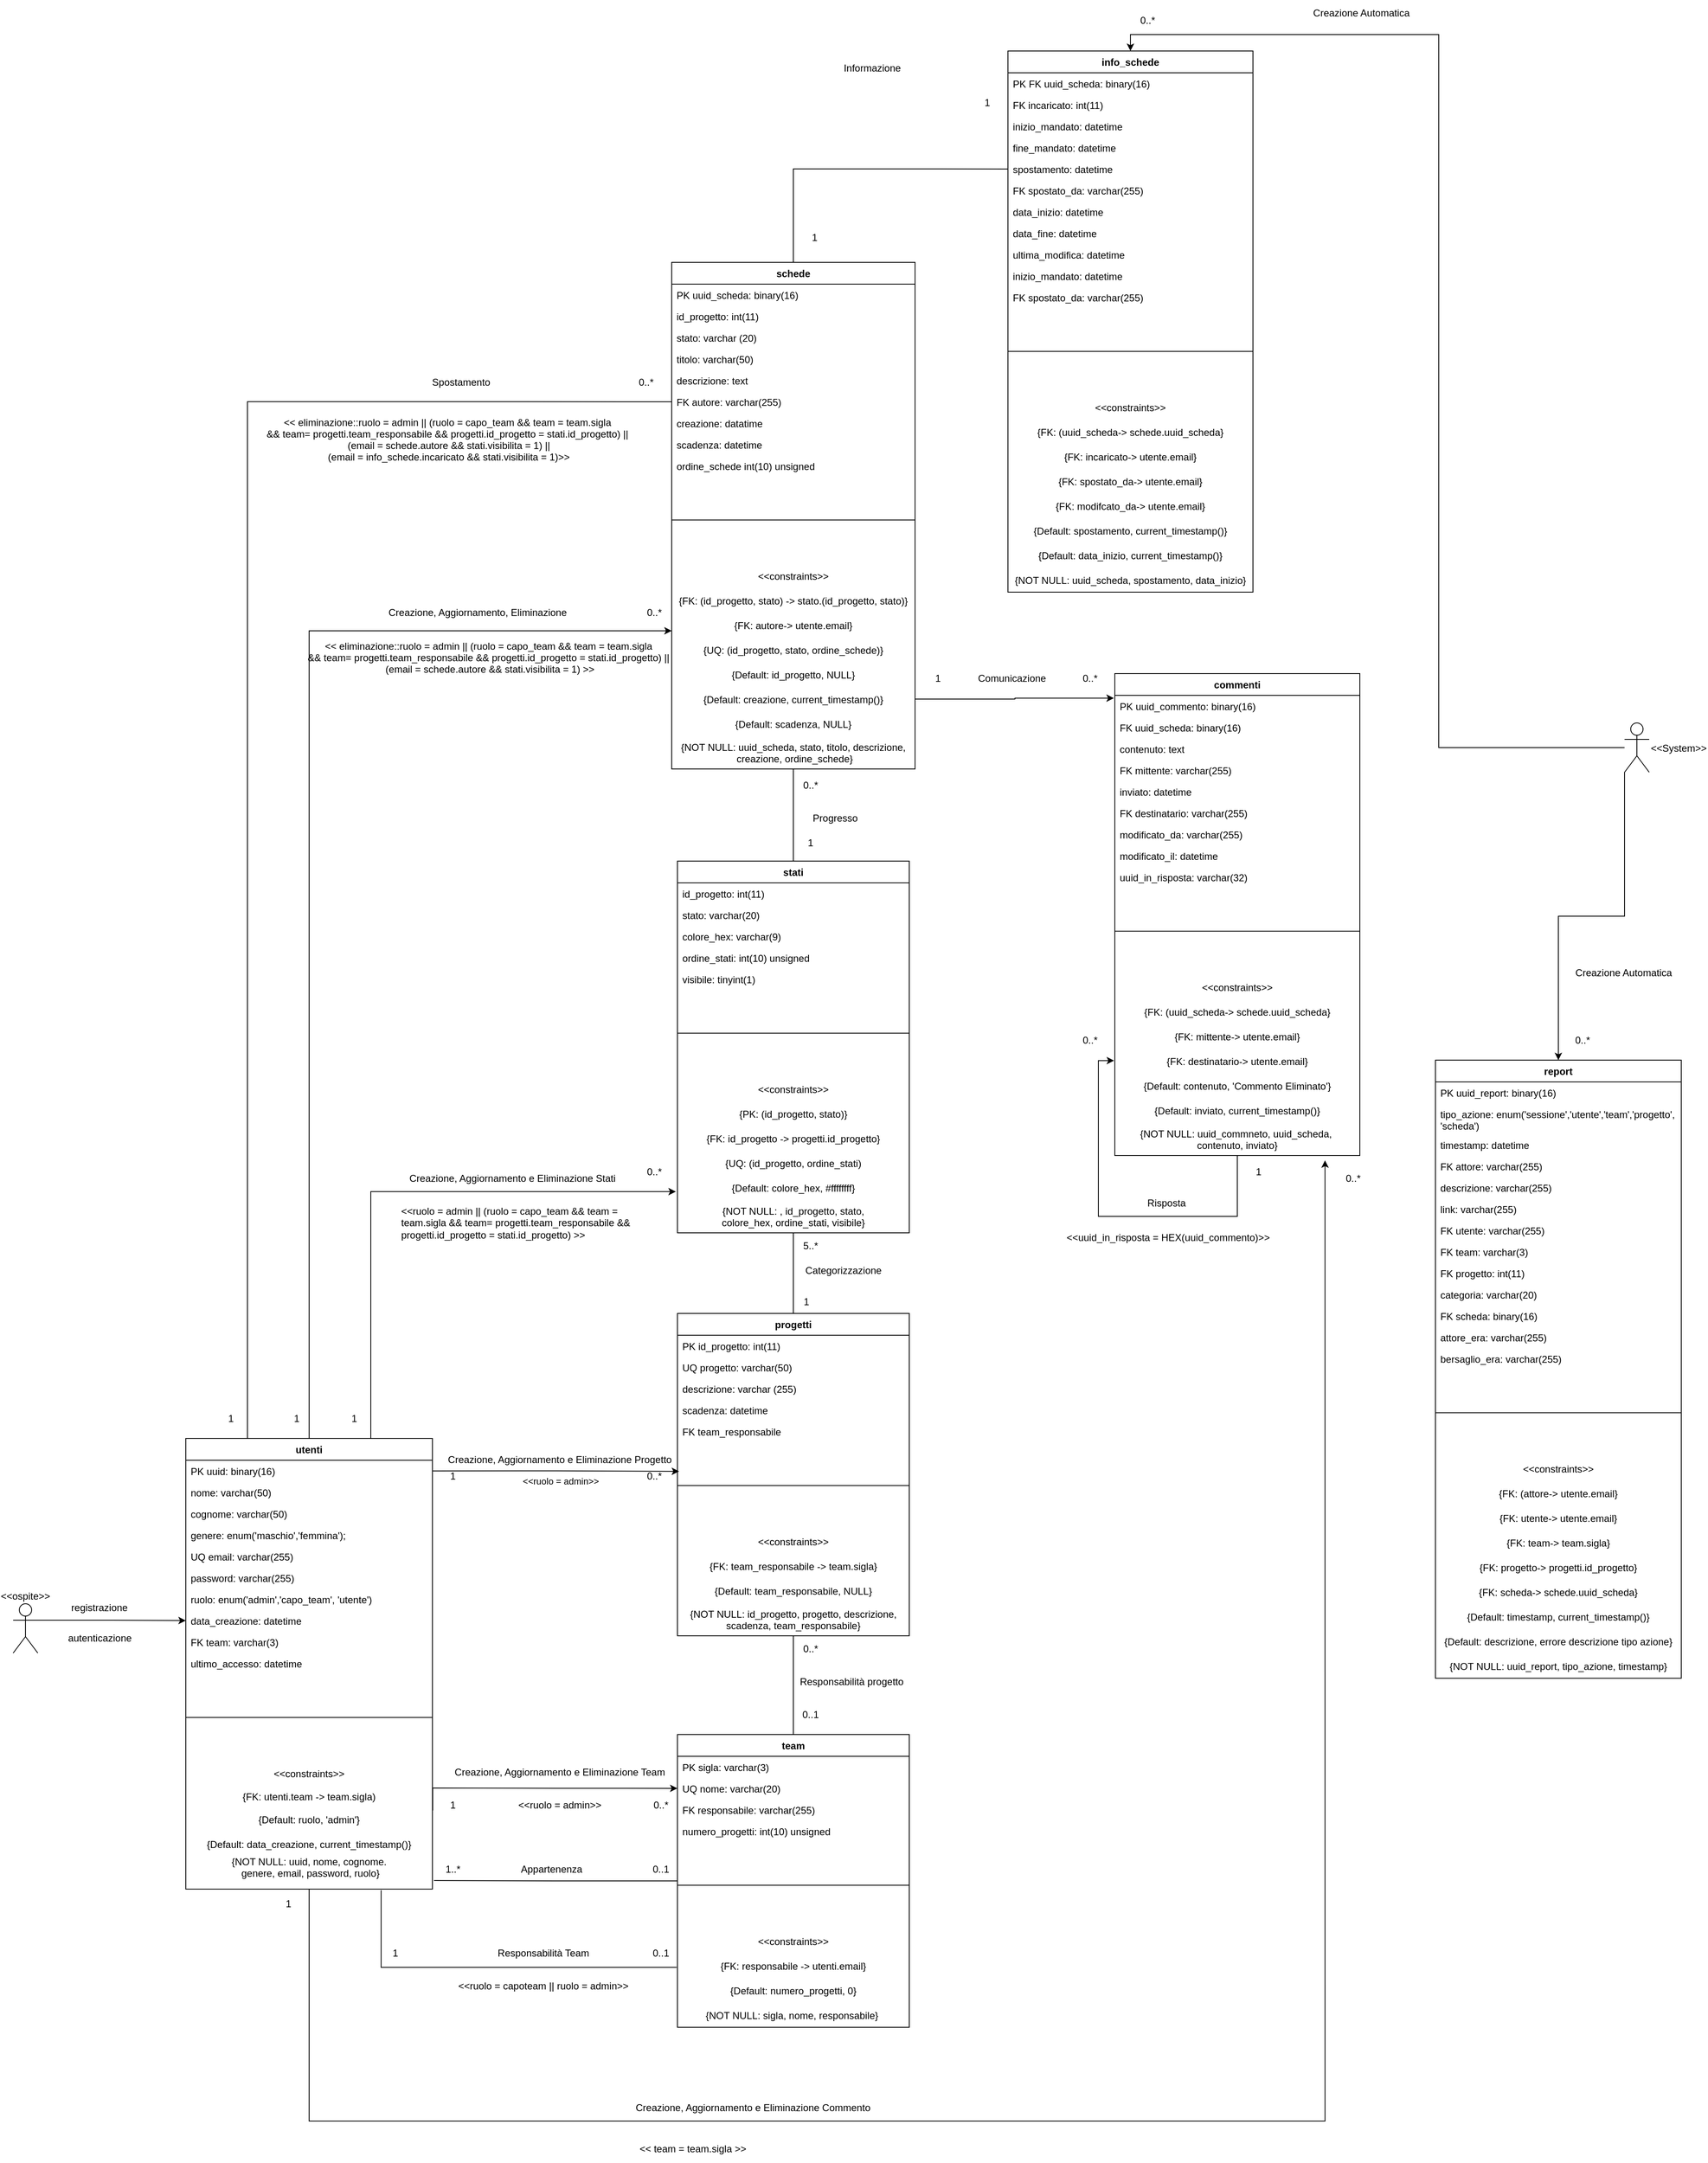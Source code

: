 <mxfile version="24.6.4" type="github">
  <diagram name="Pagina-1" id="iku6uLdzdQ2KP06HGKow">
    <mxGraphModel dx="2853" dy="3483" grid="1" gridSize="10" guides="1" tooltips="1" connect="1" arrows="1" fold="1" page="1" pageScale="1" pageWidth="827" pageHeight="1169" math="0" shadow="0">
      <root>
        <mxCell id="0" />
        <mxCell id="1" parent="0" />
        <mxCell id="2" value="utenti" style="swimlane;fontStyle=1;align=center;verticalAlign=top;childLayout=stackLayout;horizontal=1;startSize=26.444;horizontalStack=0;resizeParent=1;resizeParentMax=0;resizeLast=0;collapsible=0;marginBottom=0;" parent="1" vertex="1">
          <mxGeometry x="-520" y="90" width="300" height="548.004" as="geometry" />
        </mxCell>
        <mxCell id="3" value="PK uuid: binary(16)" style="text;strokeColor=none;fillColor=none;align=left;verticalAlign=top;spacingLeft=4;spacingRight=4;overflow=hidden;rotatable=0;points=[[0,0.5],[1,0.5]];portConstraint=eastwest;" parent="2" vertex="1">
          <mxGeometry y="26.444" width="300" height="26" as="geometry" />
        </mxCell>
        <mxCell id="4" value="nome: varchar(50)" style="text;strokeColor=none;fillColor=none;align=left;verticalAlign=top;spacingLeft=4;spacingRight=4;overflow=hidden;rotatable=0;points=[[0,0.5],[1,0.5]];portConstraint=eastwest;" parent="2" vertex="1">
          <mxGeometry y="52.444" width="300" height="26" as="geometry" />
        </mxCell>
        <mxCell id="5" value="cognome: varchar(50)" style="text;strokeColor=none;fillColor=none;align=left;verticalAlign=top;spacingLeft=4;spacingRight=4;overflow=hidden;rotatable=0;points=[[0,0.5],[1,0.5]];portConstraint=eastwest;" parent="2" vertex="1">
          <mxGeometry y="78.444" width="300" height="26" as="geometry" />
        </mxCell>
        <mxCell id="3IvVSeTQuPVxRZfHMwau-25" value="genere: enum(&#39;maschio&#39;,&#39;femmina&#39;);" style="text;strokeColor=none;fillColor=none;align=left;verticalAlign=top;spacingLeft=4;spacingRight=4;overflow=hidden;rotatable=0;points=[[0,0.5],[1,0.5]];portConstraint=eastwest;" vertex="1" parent="2">
          <mxGeometry y="104.444" width="300" height="26" as="geometry" />
        </mxCell>
        <mxCell id="3IvVSeTQuPVxRZfHMwau-26" value="UQ email: varchar(255)" style="text;strokeColor=none;fillColor=none;align=left;verticalAlign=top;spacingLeft=4;spacingRight=4;overflow=hidden;rotatable=0;points=[[0,0.5],[1,0.5]];portConstraint=eastwest;" vertex="1" parent="2">
          <mxGeometry y="130.444" width="300" height="26" as="geometry" />
        </mxCell>
        <mxCell id="3IvVSeTQuPVxRZfHMwau-27" value="password: varchar(255) " style="text;strokeColor=none;fillColor=none;align=left;verticalAlign=top;spacingLeft=4;spacingRight=4;overflow=hidden;rotatable=0;points=[[0,0.5],[1,0.5]];portConstraint=eastwest;" vertex="1" parent="2">
          <mxGeometry y="156.444" width="300" height="26" as="geometry" />
        </mxCell>
        <mxCell id="3IvVSeTQuPVxRZfHMwau-28" value="ruolo: enum(&#39;admin&#39;,&#39;capo_team&#39;, &#39;utente&#39;)" style="text;strokeColor=none;fillColor=none;align=left;verticalAlign=top;spacingLeft=4;spacingRight=4;overflow=hidden;rotatable=0;points=[[0,0.5],[1,0.5]];portConstraint=eastwest;" vertex="1" parent="2">
          <mxGeometry y="182.444" width="300" height="26" as="geometry" />
        </mxCell>
        <mxCell id="3IvVSeTQuPVxRZfHMwau-29" value="data_creazione: datetime" style="text;strokeColor=none;fillColor=none;align=left;verticalAlign=top;spacingLeft=4;spacingRight=4;overflow=hidden;rotatable=0;points=[[0,0.5],[1,0.5]];portConstraint=eastwest;" vertex="1" parent="2">
          <mxGeometry y="208.444" width="300" height="26" as="geometry" />
        </mxCell>
        <mxCell id="3IvVSeTQuPVxRZfHMwau-30" value="FK team: varchar(3)" style="text;strokeColor=none;fillColor=none;align=left;verticalAlign=top;spacingLeft=4;spacingRight=4;overflow=hidden;rotatable=0;points=[[0,0.5],[1,0.5]];portConstraint=eastwest;" vertex="1" parent="2">
          <mxGeometry y="234.444" width="300" height="26" as="geometry" />
        </mxCell>
        <mxCell id="3IvVSeTQuPVxRZfHMwau-31" value="ultimo_accesso: datetime" style="text;strokeColor=none;fillColor=none;align=left;verticalAlign=top;spacingLeft=4;spacingRight=4;overflow=hidden;rotatable=0;points=[[0,0.5],[1,0.5]];portConstraint=eastwest;" vertex="1" parent="2">
          <mxGeometry y="260.444" width="300" height="26" as="geometry" />
        </mxCell>
        <mxCell id="6" value="" style="line;strokeWidth=1;fillColor=none;align=left;verticalAlign=middle;spacingTop=-1;spacingLeft=3;spacingRight=3;rotatable=0;labelPosition=right;points=[];portConstraint=eastwest;strokeColor=inherit;" parent="2" vertex="1">
          <mxGeometry y="286.444" width="300" height="105.56" as="geometry" />
        </mxCell>
        <mxCell id="3IvVSeTQuPVxRZfHMwau-32" value="&lt;&lt;constraints&gt;&gt;" style="text;align=center;verticalAlign=middle;resizable=0;points=[];autosize=1;strokeColor=none;fillColor=none;" vertex="1" parent="2">
          <mxGeometry y="392.004" width="300" height="30" as="geometry" />
        </mxCell>
        <mxCell id="3IvVSeTQuPVxRZfHMwau-98" value="{FK: utenti.team -&gt; team.sigla)" style="text;strokeColor=none;fillColor=none;align=center;verticalAlign=top;spacingLeft=4;spacingRight=4;overflow=hidden;rotatable=0;points=[[0,0.5],[1,0.5]];portConstraint=eastwest;" vertex="1" parent="2">
          <mxGeometry y="422.004" width="300" height="26" as="geometry" />
        </mxCell>
        <mxCell id="3IvVSeTQuPVxRZfHMwau-40" value="{Default: ruolo, &#39;admin&#39;}" style="text;align=center;verticalAlign=middle;resizable=0;points=[];autosize=1;strokeColor=none;fillColor=none;" vertex="1" parent="2">
          <mxGeometry y="448.004" width="300" height="30" as="geometry" />
        </mxCell>
        <mxCell id="3IvVSeTQuPVxRZfHMwau-39" value="{Default: data_creazione, current_timestamp()}" style="text;align=center;verticalAlign=middle;resizable=0;points=[];autosize=1;strokeColor=none;fillColor=none;" vertex="1" parent="2">
          <mxGeometry y="478.004" width="300" height="30" as="geometry" />
        </mxCell>
        <mxCell id="3IvVSeTQuPVxRZfHMwau-33" value="{NOT NULL: uuid, nome, cognome.&#xa; genere, email, password, ruolo}&#xa;" style="text;align=center;verticalAlign=middle;resizable=0;points=[];autosize=1;strokeColor=none;fillColor=none;" vertex="1" parent="2">
          <mxGeometry y="508.004" width="300" height="40" as="geometry" />
        </mxCell>
        <mxCell id="3IvVSeTQuPVxRZfHMwau-92" value="" style="edgeStyle=orthogonalEdgeStyle;rounded=0;orthogonalLoop=1;jettySize=auto;entryX=0.5;entryY=0;entryDx=0;entryDy=0;endArrow=none;endFill=0;" edge="1" parent="1" source="3IvVSeTQuPVxRZfHMwau-42" target="3IvVSeTQuPVxRZfHMwau-67">
          <mxGeometry relative="1" as="geometry" />
        </mxCell>
        <mxCell id="3IvVSeTQuPVxRZfHMwau-42" value="progetti" style="swimlane;fontStyle=1;align=center;verticalAlign=top;childLayout=stackLayout;horizontal=1;startSize=26.444;horizontalStack=0;resizeParent=1;resizeParentMax=0;resizeLast=0;collapsible=0;marginBottom=0;" vertex="1" parent="1">
          <mxGeometry x="78" y="-62" width="282" height="392.004" as="geometry" />
        </mxCell>
        <mxCell id="3IvVSeTQuPVxRZfHMwau-43" value="PK id_progetto: int(11)" style="text;strokeColor=none;fillColor=none;align=left;verticalAlign=top;spacingLeft=4;spacingRight=4;overflow=hidden;rotatable=0;points=[[0,0.5],[1,0.5]];portConstraint=eastwest;" vertex="1" parent="3IvVSeTQuPVxRZfHMwau-42">
          <mxGeometry y="26.444" width="282" height="26" as="geometry" />
        </mxCell>
        <mxCell id="3IvVSeTQuPVxRZfHMwau-44" value="UQ progetto: varchar(50)" style="text;strokeColor=none;fillColor=none;align=left;verticalAlign=top;spacingLeft=4;spacingRight=4;overflow=hidden;rotatable=0;points=[[0,0.5],[1,0.5]];portConstraint=eastwest;" vertex="1" parent="3IvVSeTQuPVxRZfHMwau-42">
          <mxGeometry y="52.444" width="282" height="26" as="geometry" />
        </mxCell>
        <mxCell id="3IvVSeTQuPVxRZfHMwau-45" value="descrizione: varchar (255)" style="text;strokeColor=none;fillColor=none;align=left;verticalAlign=top;spacingLeft=4;spacingRight=4;overflow=hidden;rotatable=0;points=[[0,0.5],[1,0.5]];portConstraint=eastwest;" vertex="1" parent="3IvVSeTQuPVxRZfHMwau-42">
          <mxGeometry y="78.444" width="282" height="26" as="geometry" />
        </mxCell>
        <mxCell id="3IvVSeTQuPVxRZfHMwau-46" value="scadenza: datetime" style="text;strokeColor=none;fillColor=none;align=left;verticalAlign=top;spacingLeft=4;spacingRight=4;overflow=hidden;rotatable=0;points=[[0,0.5],[1,0.5]];portConstraint=eastwest;" vertex="1" parent="3IvVSeTQuPVxRZfHMwau-42">
          <mxGeometry y="104.444" width="282" height="26" as="geometry" />
        </mxCell>
        <mxCell id="3IvVSeTQuPVxRZfHMwau-47" value="FK team_responsabile&#xa;" style="text;strokeColor=none;fillColor=none;align=left;verticalAlign=top;spacingLeft=4;spacingRight=4;overflow=hidden;rotatable=0;points=[[0,0.5],[1,0.5]];portConstraint=eastwest;" vertex="1" parent="3IvVSeTQuPVxRZfHMwau-42">
          <mxGeometry y="130.444" width="282" height="26" as="geometry" />
        </mxCell>
        <mxCell id="3IvVSeTQuPVxRZfHMwau-53" value="" style="line;strokeWidth=1;fillColor=none;align=left;verticalAlign=middle;spacingTop=-1;spacingLeft=3;spacingRight=3;rotatable=0;labelPosition=right;points=[];portConstraint=eastwest;strokeColor=inherit;" vertex="1" parent="3IvVSeTQuPVxRZfHMwau-42">
          <mxGeometry y="156.444" width="282" height="105.56" as="geometry" />
        </mxCell>
        <mxCell id="3IvVSeTQuPVxRZfHMwau-54" value="&lt;&lt;constraints&gt;&gt;" style="text;align=center;verticalAlign=middle;resizable=0;points=[];autosize=1;strokeColor=none;fillColor=none;" vertex="1" parent="3IvVSeTQuPVxRZfHMwau-42">
          <mxGeometry y="262.004" width="282" height="30" as="geometry" />
        </mxCell>
        <mxCell id="3IvVSeTQuPVxRZfHMwau-99" value="{FK: team_responsabile -&gt; team.sigla}" style="text;align=center;verticalAlign=middle;resizable=0;points=[];autosize=1;strokeColor=none;fillColor=none;" vertex="1" parent="3IvVSeTQuPVxRZfHMwau-42">
          <mxGeometry y="292.004" width="282" height="30" as="geometry" />
        </mxCell>
        <mxCell id="3IvVSeTQuPVxRZfHMwau-59" value="{Default: team_responsabile, NULL}" style="text;align=center;verticalAlign=middle;resizable=0;points=[];autosize=1;strokeColor=none;fillColor=none;" vertex="1" parent="3IvVSeTQuPVxRZfHMwau-42">
          <mxGeometry y="322.004" width="282" height="30" as="geometry" />
        </mxCell>
        <mxCell id="3IvVSeTQuPVxRZfHMwau-60" value="{NOT NULL: id_progetto, progetto, descrizione,&#xa;scadenza, team_responsabile}" style="text;align=center;verticalAlign=middle;resizable=0;points=[];autosize=1;strokeColor=none;fillColor=none;" vertex="1" parent="3IvVSeTQuPVxRZfHMwau-42">
          <mxGeometry y="352.004" width="282" height="40" as="geometry" />
        </mxCell>
        <mxCell id="3IvVSeTQuPVxRZfHMwau-61" value="" style="edgeStyle=orthogonalEdgeStyle;rounded=0;orthogonalLoop=1;jettySize=auto;exitX=1;exitY=0.5;exitDx=0;exitDy=0;" edge="1" parent="1" source="3">
          <mxGeometry relative="1" as="geometry">
            <mxPoint x="80" y="130" as="targetPoint" />
            <Array as="points">
              <mxPoint x="-70" y="129" />
              <mxPoint x="80" y="130" />
            </Array>
          </mxGeometry>
        </mxCell>
        <mxCell id="3IvVSeTQuPVxRZfHMwau-62" value="&lt;&lt;ruolo = admin&gt;&gt;" style="edgeLabel;align=center;verticalAlign=middle;resizable=0;points=[];" vertex="1" connectable="0" parent="3IvVSeTQuPVxRZfHMwau-61">
          <mxGeometry x="0.039" relative="1" as="geometry">
            <mxPoint y="12" as="offset" />
          </mxGeometry>
        </mxCell>
        <mxCell id="3IvVSeTQuPVxRZfHMwau-64" value="Creazione, Aggiornamento e Eliminazione Progetto" style="text;align=center;verticalAlign=middle;resizable=0;points=[];autosize=1;strokeColor=none;fillColor=none;" vertex="1" parent="1">
          <mxGeometry x="-215" y="100" width="300" height="30" as="geometry" />
        </mxCell>
        <mxCell id="3IvVSeTQuPVxRZfHMwau-65" value="0..*" style="text;align=center;verticalAlign=middle;resizable=0;points=[];autosize=1;strokeColor=none;fillColor=none;" vertex="1" parent="1">
          <mxGeometry x="30" y="120" width="40" height="30" as="geometry" />
        </mxCell>
        <mxCell id="3IvVSeTQuPVxRZfHMwau-66" value="1" style="text;align=center;verticalAlign=middle;resizable=0;points=[];autosize=1;strokeColor=none;fillColor=none;" vertex="1" parent="1">
          <mxGeometry x="-210" y="120" width="30" height="30" as="geometry" />
        </mxCell>
        <mxCell id="3IvVSeTQuPVxRZfHMwau-67" value="team" style="swimlane;fontStyle=1;align=center;verticalAlign=top;childLayout=stackLayout;horizontal=1;startSize=26.444;horizontalStack=0;resizeParent=1;resizeParentMax=0;resizeLast=0;collapsible=0;marginBottom=0;" vertex="1" parent="1">
          <mxGeometry x="78" y="450" width="282" height="356.004" as="geometry" />
        </mxCell>
        <mxCell id="3IvVSeTQuPVxRZfHMwau-68" value="PK sigla: varchar(3)" style="text;strokeColor=none;fillColor=none;align=left;verticalAlign=top;spacingLeft=4;spacingRight=4;overflow=hidden;rotatable=0;points=[[0,0.5],[1,0.5]];portConstraint=eastwest;" vertex="1" parent="3IvVSeTQuPVxRZfHMwau-67">
          <mxGeometry y="26.444" width="282" height="26" as="geometry" />
        </mxCell>
        <mxCell id="3IvVSeTQuPVxRZfHMwau-69" value="UQ nome: varchar(20)" style="text;strokeColor=none;fillColor=none;align=left;verticalAlign=top;spacingLeft=4;spacingRight=4;overflow=hidden;rotatable=0;points=[[0,0.5],[1,0.5]];portConstraint=eastwest;" vertex="1" parent="3IvVSeTQuPVxRZfHMwau-67">
          <mxGeometry y="52.444" width="282" height="26" as="geometry" />
        </mxCell>
        <mxCell id="3IvVSeTQuPVxRZfHMwau-70" value="FK responsabile: varchar(255)" style="text;strokeColor=none;fillColor=none;align=left;verticalAlign=top;spacingLeft=4;spacingRight=4;overflow=hidden;rotatable=0;points=[[0,0.5],[1,0.5]];portConstraint=eastwest;" vertex="1" parent="3IvVSeTQuPVxRZfHMwau-67">
          <mxGeometry y="78.444" width="282" height="26" as="geometry" />
        </mxCell>
        <mxCell id="3IvVSeTQuPVxRZfHMwau-71" value="numero_progetti: int(10) unsigned" style="text;strokeColor=none;fillColor=none;align=left;verticalAlign=top;spacingLeft=4;spacingRight=4;overflow=hidden;rotatable=0;points=[[0,0.5],[1,0.5]];portConstraint=eastwest;" vertex="1" parent="3IvVSeTQuPVxRZfHMwau-67">
          <mxGeometry y="104.444" width="282" height="26" as="geometry" />
        </mxCell>
        <mxCell id="3IvVSeTQuPVxRZfHMwau-73" value="" style="line;strokeWidth=1;fillColor=none;align=left;verticalAlign=middle;spacingTop=-1;spacingLeft=3;spacingRight=3;rotatable=0;labelPosition=right;points=[];portConstraint=eastwest;strokeColor=inherit;" vertex="1" parent="3IvVSeTQuPVxRZfHMwau-67">
          <mxGeometry y="130.444" width="282" height="105.56" as="geometry" />
        </mxCell>
        <mxCell id="3IvVSeTQuPVxRZfHMwau-74" value="&lt;&lt;constraints&gt;&gt;" style="text;align=center;verticalAlign=middle;resizable=0;points=[];autosize=1;strokeColor=none;fillColor=none;" vertex="1" parent="3IvVSeTQuPVxRZfHMwau-67">
          <mxGeometry y="236.004" width="282" height="30" as="geometry" />
        </mxCell>
        <mxCell id="3IvVSeTQuPVxRZfHMwau-77" value="{FK: responsabile -&gt; utenti.email}" style="text;align=center;verticalAlign=middle;resizable=0;points=[];autosize=1;strokeColor=none;fillColor=none;" vertex="1" parent="3IvVSeTQuPVxRZfHMwau-67">
          <mxGeometry y="266.004" width="282" height="30" as="geometry" />
        </mxCell>
        <mxCell id="3IvVSeTQuPVxRZfHMwau-78" value="{Default: numero_progetti, 0}" style="text;align=center;verticalAlign=middle;resizable=0;points=[];autosize=1;strokeColor=none;fillColor=none;" vertex="1" parent="3IvVSeTQuPVxRZfHMwau-67">
          <mxGeometry y="296.004" width="282" height="30" as="geometry" />
        </mxCell>
        <mxCell id="3IvVSeTQuPVxRZfHMwau-79" value="{NOT NULL: sigla, nome, responsabile} " style="text;align=center;verticalAlign=middle;resizable=0;points=[];autosize=1;strokeColor=none;fillColor=none;" vertex="1" parent="3IvVSeTQuPVxRZfHMwau-67">
          <mxGeometry y="326.004" width="282" height="30" as="geometry" />
        </mxCell>
        <mxCell id="3IvVSeTQuPVxRZfHMwau-85" value="" style="edgeStyle=orthogonalEdgeStyle;rounded=0;orthogonalLoop=1;jettySize=auto;exitX=0;exitY=0.5;exitDx=0;exitDy=0;entryX=1.001;entryY=0.144;entryDx=0;entryDy=0;entryPerimeter=0;endArrow=none;endFill=0;startArrow=classic;startFill=1;" edge="1" parent="1" source="3IvVSeTQuPVxRZfHMwau-69" target="3IvVSeTQuPVxRZfHMwau-40">
          <mxGeometry relative="1" as="geometry">
            <Array as="points">
              <mxPoint x="-71" y="515" />
              <mxPoint x="-220" y="515" />
            </Array>
          </mxGeometry>
        </mxCell>
        <mxCell id="3IvVSeTQuPVxRZfHMwau-86" value="Creazione, Aggiornamento e Eliminazione Team" style="text;align=center;verticalAlign=middle;resizable=0;points=[];autosize=1;strokeColor=none;fillColor=none;" vertex="1" parent="1">
          <mxGeometry x="-205" y="480" width="280" height="30" as="geometry" />
        </mxCell>
        <mxCell id="3IvVSeTQuPVxRZfHMwau-87" value="&lt;&lt;ruolo = admin&gt;&gt;" style="text;align=center;verticalAlign=middle;resizable=0;points=[];autosize=1;strokeColor=none;fillColor=none;" vertex="1" parent="1">
          <mxGeometry x="-125" y="520" width="120" height="30" as="geometry" />
        </mxCell>
        <mxCell id="3IvVSeTQuPVxRZfHMwau-88" value="1" style="text;align=center;verticalAlign=middle;resizable=0;points=[];autosize=1;strokeColor=none;fillColor=none;" vertex="1" parent="1">
          <mxGeometry x="-210" y="520" width="30" height="30" as="geometry" />
        </mxCell>
        <mxCell id="3IvVSeTQuPVxRZfHMwau-89" value="0..*" style="text;align=center;verticalAlign=middle;resizable=0;points=[];autosize=1;strokeColor=none;fillColor=none;" vertex="1" parent="1">
          <mxGeometry x="38" y="520" width="40" height="30" as="geometry" />
        </mxCell>
        <mxCell id="3IvVSeTQuPVxRZfHMwau-93" value="Responsabilità progetto" style="text;align=center;verticalAlign=middle;resizable=0;points=[];autosize=1;strokeColor=none;fillColor=none;" vertex="1" parent="1">
          <mxGeometry x="215" y="370" width="150" height="30" as="geometry" />
        </mxCell>
        <mxCell id="3IvVSeTQuPVxRZfHMwau-94" value="0..1" style="text;align=center;verticalAlign=middle;resizable=0;points=[];autosize=1;strokeColor=none;fillColor=none;" vertex="1" parent="1">
          <mxGeometry x="220" y="410" width="40" height="30" as="geometry" />
        </mxCell>
        <mxCell id="3IvVSeTQuPVxRZfHMwau-95" value="0..*" style="text;align=center;verticalAlign=middle;resizable=0;points=[];autosize=1;strokeColor=none;fillColor=none;" vertex="1" parent="1">
          <mxGeometry x="220" y="330" width="40" height="30" as="geometry" />
        </mxCell>
        <mxCell id="3IvVSeTQuPVxRZfHMwau-101" value="Responsabilità Team" style="text;align=center;verticalAlign=middle;resizable=0;points=[];autosize=1;strokeColor=none;fillColor=none;" vertex="1" parent="1">
          <mxGeometry x="-150" y="700" width="130" height="30" as="geometry" />
        </mxCell>
        <mxCell id="3IvVSeTQuPVxRZfHMwau-102" value="&lt;&lt;ruolo = capoteam || ruolo = admin&gt;&gt;" style="text;align=center;verticalAlign=middle;resizable=0;points=[];autosize=1;strokeColor=none;fillColor=none;" vertex="1" parent="1">
          <mxGeometry x="-200" y="740" width="230" height="30" as="geometry" />
        </mxCell>
        <mxCell id="3IvVSeTQuPVxRZfHMwau-104" value="1" style="text;align=center;verticalAlign=middle;resizable=0;points=[];autosize=1;strokeColor=none;fillColor=none;" vertex="1" parent="1">
          <mxGeometry x="-280" y="700" width="30" height="30" as="geometry" />
        </mxCell>
        <mxCell id="3IvVSeTQuPVxRZfHMwau-105" value="0..1" style="text;align=center;verticalAlign=middle;resizable=0;points=[];autosize=1;strokeColor=none;fillColor=none;" vertex="1" parent="1">
          <mxGeometry x="38" y="700" width="40" height="30" as="geometry" />
        </mxCell>
        <mxCell id="3IvVSeTQuPVxRZfHMwau-100" value="" style="edgeStyle=orthogonalEdgeStyle;rounded=0;orthogonalLoop=1;jettySize=auto;endArrow=none;endFill=0;entryX=-0.003;entryY=0.571;entryDx=0;entryDy=0;entryPerimeter=0;exitX=0.792;exitY=1.033;exitDx=0;exitDy=0;exitPerimeter=0;" edge="1" parent="1" source="3IvVSeTQuPVxRZfHMwau-33" target="3IvVSeTQuPVxRZfHMwau-77">
          <mxGeometry relative="1" as="geometry">
            <mxPoint x="80" y="618.004" as="targetPoint" />
            <Array as="points">
              <mxPoint x="-282" y="733" />
            </Array>
          </mxGeometry>
        </mxCell>
        <mxCell id="3IvVSeTQuPVxRZfHMwau-108" value="" style="edgeStyle=orthogonalEdgeStyle;rounded=0;orthogonalLoop=1;jettySize=auto;exitX=0;exitY=0.5;exitDx=0;exitDy=0;entryX=1.006;entryY=0.736;entryDx=0;entryDy=0;entryPerimeter=0;endArrow=none;endFill=0;" edge="1" parent="1" source="3IvVSeTQuPVxRZfHMwau-67" target="3IvVSeTQuPVxRZfHMwau-33">
          <mxGeometry relative="1" as="geometry" />
        </mxCell>
        <mxCell id="3IvVSeTQuPVxRZfHMwau-109" value="Appartenenza" style="text;align=center;verticalAlign=middle;resizable=0;points=[];autosize=1;strokeColor=none;fillColor=none;" vertex="1" parent="1">
          <mxGeometry x="-125" y="598" width="100" height="30" as="geometry" />
        </mxCell>
        <mxCell id="3IvVSeTQuPVxRZfHMwau-110" value="0..1" style="text;align=center;verticalAlign=middle;resizable=0;points=[];autosize=1;strokeColor=none;fillColor=none;" vertex="1" parent="1">
          <mxGeometry x="38" y="598" width="40" height="30" as="geometry" />
        </mxCell>
        <mxCell id="3IvVSeTQuPVxRZfHMwau-113" value="1..*" style="text;align=center;verticalAlign=middle;resizable=0;points=[];autosize=1;strokeColor=none;fillColor=none;" vertex="1" parent="1">
          <mxGeometry x="-215" y="598" width="40" height="30" as="geometry" />
        </mxCell>
        <mxCell id="3IvVSeTQuPVxRZfHMwau-114" value="stati" style="swimlane;fontStyle=1;align=center;verticalAlign=top;childLayout=stackLayout;horizontal=1;startSize=26.444;horizontalStack=0;resizeParent=1;resizeParentMax=0;resizeLast=0;collapsible=0;marginBottom=0;" vertex="1" parent="1">
          <mxGeometry x="78" y="-612" width="282" height="452.004" as="geometry" />
        </mxCell>
        <mxCell id="3IvVSeTQuPVxRZfHMwau-125" value="id_progetto: int(11)" style="text;strokeColor=none;fillColor=none;align=left;verticalAlign=top;spacingLeft=4;spacingRight=4;overflow=hidden;rotatable=0;points=[[0,0.5],[1,0.5]];portConstraint=eastwest;" vertex="1" parent="3IvVSeTQuPVxRZfHMwau-114">
          <mxGeometry y="26.444" width="282" height="26" as="geometry" />
        </mxCell>
        <mxCell id="3IvVSeTQuPVxRZfHMwau-115" value="stato: varchar(20)" style="text;strokeColor=none;fillColor=none;align=left;verticalAlign=top;spacingLeft=4;spacingRight=4;overflow=hidden;rotatable=0;points=[[0,0.5],[1,0.5]];portConstraint=eastwest;" vertex="1" parent="3IvVSeTQuPVxRZfHMwau-114">
          <mxGeometry y="52.444" width="282" height="26" as="geometry" />
        </mxCell>
        <mxCell id="3IvVSeTQuPVxRZfHMwau-116" value="colore_hex: varchar(9)" style="text;strokeColor=none;fillColor=none;align=left;verticalAlign=top;spacingLeft=4;spacingRight=4;overflow=hidden;rotatable=0;points=[[0,0.5],[1,0.5]];portConstraint=eastwest;" vertex="1" parent="3IvVSeTQuPVxRZfHMwau-114">
          <mxGeometry y="78.444" width="282" height="26" as="geometry" />
        </mxCell>
        <mxCell id="3IvVSeTQuPVxRZfHMwau-117" value="ordine_stati: int(10) unsigned" style="text;strokeColor=none;fillColor=none;align=left;verticalAlign=top;spacingLeft=4;spacingRight=4;overflow=hidden;rotatable=0;points=[[0,0.5],[1,0.5]];portConstraint=eastwest;" vertex="1" parent="3IvVSeTQuPVxRZfHMwau-114">
          <mxGeometry y="104.444" width="282" height="26" as="geometry" />
        </mxCell>
        <mxCell id="3IvVSeTQuPVxRZfHMwau-118" value="visibile: tinyint(1)" style="text;strokeColor=none;fillColor=none;align=left;verticalAlign=top;spacingLeft=4;spacingRight=4;overflow=hidden;rotatable=0;points=[[0,0.5],[1,0.5]];portConstraint=eastwest;" vertex="1" parent="3IvVSeTQuPVxRZfHMwau-114">
          <mxGeometry y="130.444" width="282" height="26" as="geometry" />
        </mxCell>
        <mxCell id="3IvVSeTQuPVxRZfHMwau-120" value="" style="line;strokeWidth=1;fillColor=none;align=left;verticalAlign=middle;spacingTop=-1;spacingLeft=3;spacingRight=3;rotatable=0;labelPosition=right;points=[];portConstraint=eastwest;strokeColor=inherit;" vertex="1" parent="3IvVSeTQuPVxRZfHMwau-114">
          <mxGeometry y="156.444" width="282" height="105.56" as="geometry" />
        </mxCell>
        <mxCell id="3IvVSeTQuPVxRZfHMwau-121" value="&lt;&lt;constraints&gt;&gt;" style="text;align=center;verticalAlign=middle;resizable=0;points=[];autosize=1;strokeColor=none;fillColor=none;" vertex="1" parent="3IvVSeTQuPVxRZfHMwau-114">
          <mxGeometry y="262.004" width="282" height="30" as="geometry" />
        </mxCell>
        <mxCell id="3IvVSeTQuPVxRZfHMwau-126" value="{PK: (id_progetto, stato)}" style="text;align=center;verticalAlign=middle;resizable=0;points=[];autosize=1;strokeColor=none;fillColor=none;" vertex="1" parent="3IvVSeTQuPVxRZfHMwau-114">
          <mxGeometry y="292.004" width="282" height="30" as="geometry" />
        </mxCell>
        <mxCell id="3IvVSeTQuPVxRZfHMwau-122" value="{FK: id_progetto -&gt; progetti.id_progetto}" style="text;align=center;verticalAlign=middle;resizable=0;points=[];autosize=1;strokeColor=none;fillColor=none;" vertex="1" parent="3IvVSeTQuPVxRZfHMwau-114">
          <mxGeometry y="322.004" width="282" height="30" as="geometry" />
        </mxCell>
        <mxCell id="3IvVSeTQuPVxRZfHMwau-127" value="{UQ: (id_progetto, ordine_stati)" style="text;align=center;verticalAlign=middle;resizable=0;points=[];autosize=1;strokeColor=none;fillColor=none;" vertex="1" parent="3IvVSeTQuPVxRZfHMwau-114">
          <mxGeometry y="352.004" width="282" height="30" as="geometry" />
        </mxCell>
        <mxCell id="3IvVSeTQuPVxRZfHMwau-123" value="{Default: colore_hex, #ffffffff}" style="text;align=center;verticalAlign=middle;resizable=0;points=[];autosize=1;strokeColor=none;fillColor=none;" vertex="1" parent="3IvVSeTQuPVxRZfHMwau-114">
          <mxGeometry y="382.004" width="282" height="30" as="geometry" />
        </mxCell>
        <mxCell id="3IvVSeTQuPVxRZfHMwau-124" value="{NOT NULL: , id_progetto, stato,&#xa;colore_hex, ordine_stati, visibile}" style="text;align=center;verticalAlign=middle;resizable=0;points=[];autosize=1;strokeColor=none;fillColor=none;" vertex="1" parent="3IvVSeTQuPVxRZfHMwau-114">
          <mxGeometry y="412.004" width="282" height="40" as="geometry" />
        </mxCell>
        <mxCell id="3IvVSeTQuPVxRZfHMwau-128" value="" style="edgeStyle=orthogonalEdgeStyle;rounded=0;orthogonalLoop=1;jettySize=auto;entryX=0.5;entryY=0;entryDx=0;entryDy=0;endArrow=none;endFill=0;" edge="1" parent="1" source="3IvVSeTQuPVxRZfHMwau-124" target="3IvVSeTQuPVxRZfHMwau-42">
          <mxGeometry relative="1" as="geometry" />
        </mxCell>
        <mxCell id="3IvVSeTQuPVxRZfHMwau-129" value="" style="edgeStyle=orthogonalEdgeStyle;rounded=0;orthogonalLoop=1;jettySize=auto;exitX=0.75;exitY=0;exitDx=0;exitDy=0;entryX=-0.007;entryY=0.663;entryDx=0;entryDy=0;entryPerimeter=0;" edge="1" parent="1" source="2" target="3IvVSeTQuPVxRZfHMwau-123">
          <mxGeometry relative="1" as="geometry">
            <Array as="points">
              <mxPoint x="-295" y="-210" />
            </Array>
          </mxGeometry>
        </mxCell>
        <mxCell id="3IvVSeTQuPVxRZfHMwau-130" value="Creazione, Aggiornamento e Eliminazione Stati" style="text;whiteSpace=wrap;" vertex="1" parent="1">
          <mxGeometry x="-250" y="-240" width="310" height="40" as="geometry" />
        </mxCell>
        <mxCell id="3IvVSeTQuPVxRZfHMwau-131" value="&lt;&lt;ruolo = admin || (ruolo = capo_team &amp;&amp; team = team.sigla &amp;&amp; team= progetti.team_responsabile &amp;&amp; &#xa;progetti.id_progetto = stati.id_progetto) &gt;&gt;" style="text;whiteSpace=wrap;" vertex="1" parent="1">
          <mxGeometry x="-260" y="-200" width="310" height="70" as="geometry" />
        </mxCell>
        <mxCell id="3IvVSeTQuPVxRZfHMwau-132" value="Categorizzazione" style="text;align=center;verticalAlign=middle;resizable=0;points=[];autosize=1;strokeColor=none;fillColor=none;" vertex="1" parent="1">
          <mxGeometry x="220" y="-130" width="120" height="30" as="geometry" />
        </mxCell>
        <mxCell id="3IvVSeTQuPVxRZfHMwau-133" value="5..*" style="text;align=center;verticalAlign=middle;resizable=0;points=[];autosize=1;strokeColor=none;fillColor=none;" vertex="1" parent="1">
          <mxGeometry x="220" y="-160" width="40" height="30" as="geometry" />
        </mxCell>
        <mxCell id="3IvVSeTQuPVxRZfHMwau-134" value="1" style="text;align=center;verticalAlign=middle;resizable=0;points=[];autosize=1;strokeColor=none;fillColor=none;" vertex="1" parent="1">
          <mxGeometry x="220" y="-92" width="30" height="30" as="geometry" />
        </mxCell>
        <mxCell id="3IvVSeTQuPVxRZfHMwau-135" value="schede" style="swimlane;fontStyle=1;align=center;verticalAlign=top;childLayout=stackLayout;horizontal=1;startSize=26.444;horizontalStack=0;resizeParent=1;resizeParentMax=0;resizeLast=0;collapsible=0;marginBottom=0;" vertex="1" parent="1">
          <mxGeometry x="71" y="-1340" width="296" height="616.004" as="geometry" />
        </mxCell>
        <mxCell id="3IvVSeTQuPVxRZfHMwau-136" value="PK uuid_scheda: binary(16)" style="text;strokeColor=none;fillColor=none;align=left;verticalAlign=top;spacingLeft=4;spacingRight=4;overflow=hidden;rotatable=0;points=[[0,0.5],[1,0.5]];portConstraint=eastwest;" vertex="1" parent="3IvVSeTQuPVxRZfHMwau-135">
          <mxGeometry y="26.444" width="296" height="26" as="geometry" />
        </mxCell>
        <mxCell id="3IvVSeTQuPVxRZfHMwau-137" value="id_progetto: int(11)" style="text;strokeColor=none;fillColor=none;align=left;verticalAlign=top;spacingLeft=4;spacingRight=4;overflow=hidden;rotatable=0;points=[[0,0.5],[1,0.5]];portConstraint=eastwest;" vertex="1" parent="3IvVSeTQuPVxRZfHMwau-135">
          <mxGeometry y="52.444" width="296" height="26" as="geometry" />
        </mxCell>
        <mxCell id="3IvVSeTQuPVxRZfHMwau-138" value="stato: varchar (20)" style="text;strokeColor=none;fillColor=none;align=left;verticalAlign=top;spacingLeft=4;spacingRight=4;overflow=hidden;rotatable=0;points=[[0,0.5],[1,0.5]];portConstraint=eastwest;" vertex="1" parent="3IvVSeTQuPVxRZfHMwau-135">
          <mxGeometry y="78.444" width="296" height="26" as="geometry" />
        </mxCell>
        <mxCell id="3IvVSeTQuPVxRZfHMwau-139" value="titolo: varchar(50)" style="text;strokeColor=none;fillColor=none;align=left;verticalAlign=top;spacingLeft=4;spacingRight=4;overflow=hidden;rotatable=0;points=[[0,0.5],[1,0.5]];portConstraint=eastwest;" vertex="1" parent="3IvVSeTQuPVxRZfHMwau-135">
          <mxGeometry y="104.444" width="296" height="26" as="geometry" />
        </mxCell>
        <mxCell id="3IvVSeTQuPVxRZfHMwau-140" value="descrizione: text" style="text;strokeColor=none;fillColor=none;align=left;verticalAlign=top;spacingLeft=4;spacingRight=4;overflow=hidden;rotatable=0;points=[[0,0.5],[1,0.5]];portConstraint=eastwest;" vertex="1" parent="3IvVSeTQuPVxRZfHMwau-135">
          <mxGeometry y="130.444" width="296" height="26" as="geometry" />
        </mxCell>
        <mxCell id="3IvVSeTQuPVxRZfHMwau-146" value="FK autore: varchar(255)" style="text;strokeColor=none;fillColor=none;align=left;verticalAlign=top;spacingLeft=4;spacingRight=4;overflow=hidden;rotatable=0;points=[[0,0.5],[1,0.5]];portConstraint=eastwest;" vertex="1" parent="3IvVSeTQuPVxRZfHMwau-135">
          <mxGeometry y="156.444" width="296" height="26" as="geometry" />
        </mxCell>
        <mxCell id="3IvVSeTQuPVxRZfHMwau-148" value="creazione: datatime" style="text;strokeColor=none;fillColor=none;align=left;verticalAlign=top;spacingLeft=4;spacingRight=4;overflow=hidden;rotatable=0;points=[[0,0.5],[1,0.5]];portConstraint=eastwest;" vertex="1" parent="3IvVSeTQuPVxRZfHMwau-135">
          <mxGeometry y="182.444" width="296" height="26" as="geometry" />
        </mxCell>
        <mxCell id="3IvVSeTQuPVxRZfHMwau-149" value="scadenza: datetime" style="text;strokeColor=none;fillColor=none;align=left;verticalAlign=top;spacingLeft=4;spacingRight=4;overflow=hidden;rotatable=0;points=[[0,0.5],[1,0.5]];portConstraint=eastwest;" vertex="1" parent="3IvVSeTQuPVxRZfHMwau-135">
          <mxGeometry y="208.444" width="296" height="26" as="geometry" />
        </mxCell>
        <mxCell id="3IvVSeTQuPVxRZfHMwau-150" value="ordine_schede int(10) unsigned" style="text;strokeColor=none;fillColor=none;align=left;verticalAlign=top;spacingLeft=4;spacingRight=4;overflow=hidden;rotatable=0;points=[[0,0.5],[1,0.5]];portConstraint=eastwest;" vertex="1" parent="3IvVSeTQuPVxRZfHMwau-135">
          <mxGeometry y="234.444" width="296" height="26" as="geometry" />
        </mxCell>
        <mxCell id="3IvVSeTQuPVxRZfHMwau-141" value="" style="line;strokeWidth=1;fillColor=none;align=left;verticalAlign=middle;spacingTop=-1;spacingLeft=3;spacingRight=3;rotatable=0;labelPosition=right;points=[];portConstraint=eastwest;strokeColor=inherit;" vertex="1" parent="3IvVSeTQuPVxRZfHMwau-135">
          <mxGeometry y="260.444" width="296" height="105.56" as="geometry" />
        </mxCell>
        <mxCell id="3IvVSeTQuPVxRZfHMwau-142" value="&lt;&lt;constraints&gt;&gt;" style="text;align=center;verticalAlign=middle;resizable=0;points=[];autosize=1;strokeColor=none;fillColor=none;" vertex="1" parent="3IvVSeTQuPVxRZfHMwau-135">
          <mxGeometry y="366.004" width="296" height="30" as="geometry" />
        </mxCell>
        <mxCell id="3IvVSeTQuPVxRZfHMwau-143" value="{FK: (id_progetto, stato) -&gt; stato.(id_progetto, stato)}" style="text;align=center;verticalAlign=middle;resizable=0;points=[];autosize=1;strokeColor=none;fillColor=none;" vertex="1" parent="3IvVSeTQuPVxRZfHMwau-135">
          <mxGeometry y="396.004" width="296" height="30" as="geometry" />
        </mxCell>
        <mxCell id="3IvVSeTQuPVxRZfHMwau-153" value="{FK: autore-&gt; utente.email}" style="text;align=center;verticalAlign=middle;resizable=0;points=[];autosize=1;strokeColor=none;fillColor=none;" vertex="1" parent="3IvVSeTQuPVxRZfHMwau-135">
          <mxGeometry y="426.004" width="296" height="30" as="geometry" />
        </mxCell>
        <mxCell id="3IvVSeTQuPVxRZfHMwau-151" value="{UQ: (id_progetto, stato, ordine_schede)}" style="text;align=center;verticalAlign=middle;resizable=0;points=[];autosize=1;strokeColor=none;fillColor=none;" vertex="1" parent="3IvVSeTQuPVxRZfHMwau-135">
          <mxGeometry y="456.004" width="296" height="30" as="geometry" />
        </mxCell>
        <mxCell id="3IvVSeTQuPVxRZfHMwau-144" value="{Default: id_progetto, NULL}" style="text;align=center;verticalAlign=middle;resizable=0;points=[];autosize=1;strokeColor=none;fillColor=none;" vertex="1" parent="3IvVSeTQuPVxRZfHMwau-135">
          <mxGeometry y="486.004" width="296" height="30" as="geometry" />
        </mxCell>
        <mxCell id="3IvVSeTQuPVxRZfHMwau-152" value="{Default: creazione, current_timestamp()}" style="text;align=center;verticalAlign=middle;resizable=0;points=[];autosize=1;strokeColor=none;fillColor=none;" vertex="1" parent="3IvVSeTQuPVxRZfHMwau-135">
          <mxGeometry y="516.004" width="296" height="30" as="geometry" />
        </mxCell>
        <mxCell id="3IvVSeTQuPVxRZfHMwau-154" value="{Default: scadenza, NULL}" style="text;align=center;verticalAlign=middle;resizable=0;points=[];autosize=1;strokeColor=none;fillColor=none;" vertex="1" parent="3IvVSeTQuPVxRZfHMwau-135">
          <mxGeometry y="546.004" width="296" height="30" as="geometry" />
        </mxCell>
        <mxCell id="3IvVSeTQuPVxRZfHMwau-145" value="{NOT NULL: uuid_scheda, stato, titolo, descrizione,&#xa; creazione, ordine_schede}" style="text;align=center;verticalAlign=middle;resizable=0;points=[];autosize=1;strokeColor=none;fillColor=none;" vertex="1" parent="3IvVSeTQuPVxRZfHMwau-135">
          <mxGeometry y="576.004" width="296" height="40" as="geometry" />
        </mxCell>
        <mxCell id="3IvVSeTQuPVxRZfHMwau-155" value="info_schede" style="swimlane;fontStyle=1;align=center;verticalAlign=top;childLayout=stackLayout;horizontal=1;startSize=26.444;horizontalStack=0;resizeParent=1;resizeParentMax=0;resizeLast=0;collapsible=0;marginBottom=0;" vertex="1" parent="1">
          <mxGeometry x="480" y="-1597" width="298" height="658.004" as="geometry" />
        </mxCell>
        <mxCell id="3IvVSeTQuPVxRZfHMwau-156" value="PK FK uuid_scheda: binary(16)" style="text;strokeColor=none;fillColor=none;align=left;verticalAlign=top;spacingLeft=4;spacingRight=4;overflow=hidden;rotatable=0;points=[[0,0.5],[1,0.5]];portConstraint=eastwest;" vertex="1" parent="3IvVSeTQuPVxRZfHMwau-155">
          <mxGeometry y="26.444" width="298" height="26" as="geometry" />
        </mxCell>
        <mxCell id="3IvVSeTQuPVxRZfHMwau-157" value="FK incaricato: int(11)" style="text;strokeColor=none;fillColor=none;align=left;verticalAlign=top;spacingLeft=4;spacingRight=4;overflow=hidden;rotatable=0;points=[[0,0.5],[1,0.5]];portConstraint=eastwest;" vertex="1" parent="3IvVSeTQuPVxRZfHMwau-155">
          <mxGeometry y="52.444" width="298" height="26" as="geometry" />
        </mxCell>
        <mxCell id="3IvVSeTQuPVxRZfHMwau-158" value="inizio_mandato: datetime" style="text;strokeColor=none;fillColor=none;align=left;verticalAlign=top;spacingLeft=4;spacingRight=4;overflow=hidden;rotatable=0;points=[[0,0.5],[1,0.5]];portConstraint=eastwest;" vertex="1" parent="3IvVSeTQuPVxRZfHMwau-155">
          <mxGeometry y="78.444" width="298" height="26" as="geometry" />
        </mxCell>
        <mxCell id="3IvVSeTQuPVxRZfHMwau-174" value="fine_mandato: datetime" style="text;strokeColor=none;fillColor=none;align=left;verticalAlign=top;spacingLeft=4;spacingRight=4;overflow=hidden;rotatable=0;points=[[0,0.5],[1,0.5]];portConstraint=eastwest;" vertex="1" parent="3IvVSeTQuPVxRZfHMwau-155">
          <mxGeometry y="104.444" width="298" height="26" as="geometry" />
        </mxCell>
        <mxCell id="3IvVSeTQuPVxRZfHMwau-175" value="spostamento: datetime" style="text;strokeColor=none;fillColor=none;align=left;verticalAlign=top;spacingLeft=4;spacingRight=4;overflow=hidden;rotatable=0;points=[[0,0.5],[1,0.5]];portConstraint=eastwest;" vertex="1" parent="3IvVSeTQuPVxRZfHMwau-155">
          <mxGeometry y="130.444" width="298" height="26" as="geometry" />
        </mxCell>
        <mxCell id="3IvVSeTQuPVxRZfHMwau-176" value="FK spostato_da: varchar(255)" style="text;strokeColor=none;fillColor=none;align=left;verticalAlign=top;spacingLeft=4;spacingRight=4;overflow=hidden;rotatable=0;points=[[0,0.5],[1,0.5]];portConstraint=eastwest;" vertex="1" parent="3IvVSeTQuPVxRZfHMwau-155">
          <mxGeometry y="156.444" width="298" height="26" as="geometry" />
        </mxCell>
        <mxCell id="3IvVSeTQuPVxRZfHMwau-177" value="data_inizio: datetime" style="text;strokeColor=none;fillColor=none;align=left;verticalAlign=top;spacingLeft=4;spacingRight=4;overflow=hidden;rotatable=0;points=[[0,0.5],[1,0.5]];portConstraint=eastwest;" vertex="1" parent="3IvVSeTQuPVxRZfHMwau-155">
          <mxGeometry y="182.444" width="298" height="26" as="geometry" />
        </mxCell>
        <mxCell id="3IvVSeTQuPVxRZfHMwau-178" value="data_fine: datetime" style="text;strokeColor=none;fillColor=none;align=left;verticalAlign=top;spacingLeft=4;spacingRight=4;overflow=hidden;rotatable=0;points=[[0,0.5],[1,0.5]];portConstraint=eastwest;" vertex="1" parent="3IvVSeTQuPVxRZfHMwau-155">
          <mxGeometry y="208.444" width="298" height="26" as="geometry" />
        </mxCell>
        <mxCell id="3IvVSeTQuPVxRZfHMwau-179" value="ultima_modifica: datetime" style="text;strokeColor=none;fillColor=none;align=left;verticalAlign=top;spacingLeft=4;spacingRight=4;overflow=hidden;rotatable=0;points=[[0,0.5],[1,0.5]];portConstraint=eastwest;" vertex="1" parent="3IvVSeTQuPVxRZfHMwau-155">
          <mxGeometry y="234.444" width="298" height="26" as="geometry" />
        </mxCell>
        <mxCell id="3IvVSeTQuPVxRZfHMwau-180" value="inizio_mandato: datetime" style="text;strokeColor=none;fillColor=none;align=left;verticalAlign=top;spacingLeft=4;spacingRight=4;overflow=hidden;rotatable=0;points=[[0,0.5],[1,0.5]];portConstraint=eastwest;" vertex="1" parent="3IvVSeTQuPVxRZfHMwau-155">
          <mxGeometry y="260.444" width="298" height="26" as="geometry" />
        </mxCell>
        <mxCell id="3IvVSeTQuPVxRZfHMwau-181" value="FK spostato_da: varchar(255)" style="text;strokeColor=none;fillColor=none;align=left;verticalAlign=top;spacingLeft=4;spacingRight=4;overflow=hidden;rotatable=0;points=[[0,0.5],[1,0.5]];portConstraint=eastwest;" vertex="1" parent="3IvVSeTQuPVxRZfHMwau-155">
          <mxGeometry y="286.444" width="298" height="26" as="geometry" />
        </mxCell>
        <mxCell id="3IvVSeTQuPVxRZfHMwau-165" value="" style="line;strokeWidth=1;fillColor=none;align=left;verticalAlign=middle;spacingTop=-1;spacingLeft=3;spacingRight=3;rotatable=0;labelPosition=right;points=[];portConstraint=eastwest;strokeColor=inherit;" vertex="1" parent="3IvVSeTQuPVxRZfHMwau-155">
          <mxGeometry y="312.444" width="298" height="105.56" as="geometry" />
        </mxCell>
        <mxCell id="3IvVSeTQuPVxRZfHMwau-166" value="&lt;&lt;constraints&gt;&gt;" style="text;align=center;verticalAlign=middle;resizable=0;points=[];autosize=1;strokeColor=none;fillColor=none;" vertex="1" parent="3IvVSeTQuPVxRZfHMwau-155">
          <mxGeometry y="418.004" width="298" height="30" as="geometry" />
        </mxCell>
        <mxCell id="3IvVSeTQuPVxRZfHMwau-167" value="{FK: (uuid_scheda-&gt; schede.uuid_scheda}" style="text;align=center;verticalAlign=middle;resizable=0;points=[];autosize=1;strokeColor=none;fillColor=none;" vertex="1" parent="3IvVSeTQuPVxRZfHMwau-155">
          <mxGeometry y="448.004" width="298" height="30" as="geometry" />
        </mxCell>
        <mxCell id="3IvVSeTQuPVxRZfHMwau-168" value="{FK: incaricato-&gt; utente.email}" style="text;align=center;verticalAlign=middle;resizable=0;points=[];autosize=1;strokeColor=none;fillColor=none;" vertex="1" parent="3IvVSeTQuPVxRZfHMwau-155">
          <mxGeometry y="478.004" width="298" height="30" as="geometry" />
        </mxCell>
        <mxCell id="3IvVSeTQuPVxRZfHMwau-182" value="{FK: spostato_da-&gt; utente.email}" style="text;align=center;verticalAlign=middle;resizable=0;points=[];autosize=1;strokeColor=none;fillColor=none;" vertex="1" parent="3IvVSeTQuPVxRZfHMwau-155">
          <mxGeometry y="508.004" width="298" height="30" as="geometry" />
        </mxCell>
        <mxCell id="3IvVSeTQuPVxRZfHMwau-183" value="{FK: modifcato_da-&gt; utente.email}" style="text;align=center;verticalAlign=middle;resizable=0;points=[];autosize=1;strokeColor=none;fillColor=none;" vertex="1" parent="3IvVSeTQuPVxRZfHMwau-155">
          <mxGeometry y="538.004" width="298" height="30" as="geometry" />
        </mxCell>
        <mxCell id="3IvVSeTQuPVxRZfHMwau-171" value="{Default: spostamento, current_timestamp()}" style="text;align=center;verticalAlign=middle;resizable=0;points=[];autosize=1;strokeColor=none;fillColor=none;" vertex="1" parent="3IvVSeTQuPVxRZfHMwau-155">
          <mxGeometry y="568.004" width="298" height="30" as="geometry" />
        </mxCell>
        <mxCell id="3IvVSeTQuPVxRZfHMwau-184" value="{Default: data_inizio, current_timestamp()}" style="text;align=center;verticalAlign=middle;resizable=0;points=[];autosize=1;strokeColor=none;fillColor=none;" vertex="1" parent="3IvVSeTQuPVxRZfHMwau-155">
          <mxGeometry y="598.004" width="298" height="30" as="geometry" />
        </mxCell>
        <mxCell id="3IvVSeTQuPVxRZfHMwau-173" value="{NOT NULL: uuid_scheda, spostamento, data_inizio}" style="text;align=center;verticalAlign=middle;resizable=0;points=[];autosize=1;strokeColor=none;fillColor=none;" vertex="1" parent="3IvVSeTQuPVxRZfHMwau-155">
          <mxGeometry y="628.004" width="298" height="30" as="geometry" />
        </mxCell>
        <mxCell id="3IvVSeTQuPVxRZfHMwau-185" value="commenti" style="swimlane;fontStyle=1;align=center;verticalAlign=top;childLayout=stackLayout;horizontal=1;startSize=26.444;horizontalStack=0;resizeParent=1;resizeParentMax=0;resizeLast=0;collapsible=0;marginBottom=0;" vertex="1" parent="1">
          <mxGeometry x="610" y="-840" width="298" height="586.004" as="geometry" />
        </mxCell>
        <mxCell id="3IvVSeTQuPVxRZfHMwau-186" value="PK uuid_commento: binary(16)" style="text;strokeColor=none;fillColor=none;align=left;verticalAlign=top;spacingLeft=4;spacingRight=4;overflow=hidden;rotatable=0;points=[[0,0.5],[1,0.5]];portConstraint=eastwest;" vertex="1" parent="3IvVSeTQuPVxRZfHMwau-185">
          <mxGeometry y="26.444" width="298" height="26" as="geometry" />
        </mxCell>
        <mxCell id="3IvVSeTQuPVxRZfHMwau-230" value="FK uuid_scheda: binary(16)" style="text;strokeColor=none;fillColor=none;align=left;verticalAlign=top;spacingLeft=4;spacingRight=4;overflow=hidden;rotatable=0;points=[[0,0.5],[1,0.5]];portConstraint=eastwest;" vertex="1" parent="3IvVSeTQuPVxRZfHMwau-185">
          <mxGeometry y="52.444" width="298" height="26" as="geometry" />
        </mxCell>
        <mxCell id="3IvVSeTQuPVxRZfHMwau-187" value="contenuto: text" style="text;strokeColor=none;fillColor=none;align=left;verticalAlign=top;spacingLeft=4;spacingRight=4;overflow=hidden;rotatable=0;points=[[0,0.5],[1,0.5]];portConstraint=eastwest;" vertex="1" parent="3IvVSeTQuPVxRZfHMwau-185">
          <mxGeometry y="78.444" width="298" height="26" as="geometry" />
        </mxCell>
        <mxCell id="3IvVSeTQuPVxRZfHMwau-188" value="FK mittente: varchar(255)" style="text;strokeColor=none;fillColor=none;align=left;verticalAlign=top;spacingLeft=4;spacingRight=4;overflow=hidden;rotatable=0;points=[[0,0.5],[1,0.5]];portConstraint=eastwest;" vertex="1" parent="3IvVSeTQuPVxRZfHMwau-185">
          <mxGeometry y="104.444" width="298" height="26" as="geometry" />
        </mxCell>
        <mxCell id="3IvVSeTQuPVxRZfHMwau-189" value="inviato: datetime" style="text;strokeColor=none;fillColor=none;align=left;verticalAlign=top;spacingLeft=4;spacingRight=4;overflow=hidden;rotatable=0;points=[[0,0.5],[1,0.5]];portConstraint=eastwest;" vertex="1" parent="3IvVSeTQuPVxRZfHMwau-185">
          <mxGeometry y="130.444" width="298" height="26" as="geometry" />
        </mxCell>
        <mxCell id="3IvVSeTQuPVxRZfHMwau-190" value="FK destinatario: varchar(255)" style="text;strokeColor=none;fillColor=none;align=left;verticalAlign=top;spacingLeft=4;spacingRight=4;overflow=hidden;rotatable=0;points=[[0,0.5],[1,0.5]];portConstraint=eastwest;" vertex="1" parent="3IvVSeTQuPVxRZfHMwau-185">
          <mxGeometry y="156.444" width="298" height="26" as="geometry" />
        </mxCell>
        <mxCell id="3IvVSeTQuPVxRZfHMwau-191" value="modificato_da: varchar(255)" style="text;strokeColor=none;fillColor=none;align=left;verticalAlign=top;spacingLeft=4;spacingRight=4;overflow=hidden;rotatable=0;points=[[0,0.5],[1,0.5]];portConstraint=eastwest;" vertex="1" parent="3IvVSeTQuPVxRZfHMwau-185">
          <mxGeometry y="182.444" width="298" height="26" as="geometry" />
        </mxCell>
        <mxCell id="3IvVSeTQuPVxRZfHMwau-192" value="modificato_il: datetime" style="text;strokeColor=none;fillColor=none;align=left;verticalAlign=top;spacingLeft=4;spacingRight=4;overflow=hidden;rotatable=0;points=[[0,0.5],[1,0.5]];portConstraint=eastwest;" vertex="1" parent="3IvVSeTQuPVxRZfHMwau-185">
          <mxGeometry y="208.444" width="298" height="26" as="geometry" />
        </mxCell>
        <mxCell id="3IvVSeTQuPVxRZfHMwau-193" value="uuid_in_risposta: varchar(32)" style="text;strokeColor=none;fillColor=none;align=left;verticalAlign=top;spacingLeft=4;spacingRight=4;overflow=hidden;rotatable=0;points=[[0,0.5],[1,0.5]];portConstraint=eastwest;" vertex="1" parent="3IvVSeTQuPVxRZfHMwau-185">
          <mxGeometry y="234.444" width="298" height="26" as="geometry" />
        </mxCell>
        <mxCell id="3IvVSeTQuPVxRZfHMwau-197" value="" style="line;strokeWidth=1;fillColor=none;align=left;verticalAlign=middle;spacingTop=-1;spacingLeft=3;spacingRight=3;rotatable=0;labelPosition=right;points=[];portConstraint=eastwest;strokeColor=inherit;" vertex="1" parent="3IvVSeTQuPVxRZfHMwau-185">
          <mxGeometry y="260.444" width="298" height="105.56" as="geometry" />
        </mxCell>
        <mxCell id="3IvVSeTQuPVxRZfHMwau-198" value="&lt;&lt;constraints&gt;&gt;" style="text;align=center;verticalAlign=middle;resizable=0;points=[];autosize=1;strokeColor=none;fillColor=none;" vertex="1" parent="3IvVSeTQuPVxRZfHMwau-185">
          <mxGeometry y="366.004" width="298" height="30" as="geometry" />
        </mxCell>
        <mxCell id="3IvVSeTQuPVxRZfHMwau-199" value="{FK: (uuid_scheda-&gt; schede.uuid_scheda}" style="text;align=center;verticalAlign=middle;resizable=0;points=[];autosize=1;strokeColor=none;fillColor=none;" vertex="1" parent="3IvVSeTQuPVxRZfHMwau-185">
          <mxGeometry y="396.004" width="298" height="30" as="geometry" />
        </mxCell>
        <mxCell id="3IvVSeTQuPVxRZfHMwau-200" value="{FK: mittente-&gt; utente.email}" style="text;align=center;verticalAlign=middle;resizable=0;points=[];autosize=1;strokeColor=none;fillColor=none;" vertex="1" parent="3IvVSeTQuPVxRZfHMwau-185">
          <mxGeometry y="426.004" width="298" height="30" as="geometry" />
        </mxCell>
        <mxCell id="3IvVSeTQuPVxRZfHMwau-201" value="{FK: destinatario-&gt; utente.email}" style="text;align=center;verticalAlign=middle;resizable=0;points=[];autosize=1;strokeColor=none;fillColor=none;" vertex="1" parent="3IvVSeTQuPVxRZfHMwau-185">
          <mxGeometry y="456.004" width="298" height="30" as="geometry" />
        </mxCell>
        <mxCell id="3IvVSeTQuPVxRZfHMwau-203" value="{Default: contenuto, &#39;Commento Eliminato&#39;}" style="text;align=center;verticalAlign=middle;resizable=0;points=[];autosize=1;strokeColor=none;fillColor=none;" vertex="1" parent="3IvVSeTQuPVxRZfHMwau-185">
          <mxGeometry y="486.004" width="298" height="30" as="geometry" />
        </mxCell>
        <mxCell id="3IvVSeTQuPVxRZfHMwau-204" value="{Default: inviato, current_timestamp()}" style="text;align=center;verticalAlign=middle;resizable=0;points=[];autosize=1;strokeColor=none;fillColor=none;" vertex="1" parent="3IvVSeTQuPVxRZfHMwau-185">
          <mxGeometry y="516.004" width="298" height="30" as="geometry" />
        </mxCell>
        <mxCell id="3IvVSeTQuPVxRZfHMwau-261" value="" style="edgeStyle=orthogonalEdgeStyle;rounded=0;orthogonalLoop=1;jettySize=auto;entryX=-0.003;entryY=0.487;entryDx=0;entryDy=0;entryPerimeter=0;" edge="1" parent="3IvVSeTQuPVxRZfHMwau-185" source="3IvVSeTQuPVxRZfHMwau-205" target="3IvVSeTQuPVxRZfHMwau-201">
          <mxGeometry relative="1" as="geometry">
            <mxPoint x="149" y="790.0" as="targetPoint" />
            <Array as="points">
              <mxPoint x="149" y="660" />
              <mxPoint x="-20" y="660" />
              <mxPoint x="-20" y="471" />
            </Array>
          </mxGeometry>
        </mxCell>
        <mxCell id="3IvVSeTQuPVxRZfHMwau-205" value="{NOT NULL: uuid_commneto, uuid_scheda, &#xa;contenuto, inviato}" style="text;align=center;verticalAlign=middle;resizable=0;points=[];autosize=1;strokeColor=none;fillColor=none;" vertex="1" parent="3IvVSeTQuPVxRZfHMwau-185">
          <mxGeometry y="546.004" width="298" height="40" as="geometry" />
        </mxCell>
        <mxCell id="3IvVSeTQuPVxRZfHMwau-206" value="report" style="swimlane;fontStyle=1;align=center;verticalAlign=top;childLayout=stackLayout;horizontal=1;startSize=26.444;horizontalStack=0;resizeParent=1;resizeParentMax=0;resizeLast=0;collapsible=0;marginBottom=0;" vertex="1" parent="1">
          <mxGeometry x="1000" y="-370" width="299" height="751.564" as="geometry" />
        </mxCell>
        <mxCell id="3IvVSeTQuPVxRZfHMwau-207" value="PK uuid_report: binary(16)" style="text;strokeColor=none;fillColor=none;align=left;verticalAlign=top;spacingLeft=4;spacingRight=4;overflow=hidden;rotatable=0;points=[[0,0.5],[1,0.5]];portConstraint=eastwest;" vertex="1" parent="3IvVSeTQuPVxRZfHMwau-206">
          <mxGeometry y="26.444" width="299" height="26" as="geometry" />
        </mxCell>
        <mxCell id="3IvVSeTQuPVxRZfHMwau-208" value="tipo_azione: enum(&#39;sessione&#39;,&#39;utente&#39;,&#39;team&#39;,&#39;progetto&#39;,&#xa;&#39;scheda&#39;)" style="text;strokeColor=none;fillColor=none;align=left;verticalAlign=top;spacingLeft=4;spacingRight=4;overflow=hidden;rotatable=0;points=[[0,0.5],[1,0.5]];portConstraint=eastwest;" vertex="1" parent="3IvVSeTQuPVxRZfHMwau-206">
          <mxGeometry y="52.444" width="299" height="37.56" as="geometry" />
        </mxCell>
        <mxCell id="3IvVSeTQuPVxRZfHMwau-209" value="timestamp: datetime" style="text;strokeColor=none;fillColor=none;align=left;verticalAlign=top;spacingLeft=4;spacingRight=4;overflow=hidden;rotatable=0;points=[[0,0.5],[1,0.5]];portConstraint=eastwest;" vertex="1" parent="3IvVSeTQuPVxRZfHMwau-206">
          <mxGeometry y="90.004" width="299" height="26" as="geometry" />
        </mxCell>
        <mxCell id="3IvVSeTQuPVxRZfHMwau-210" value="FK attore: varchar(255)" style="text;strokeColor=none;fillColor=none;align=left;verticalAlign=top;spacingLeft=4;spacingRight=4;overflow=hidden;rotatable=0;points=[[0,0.5],[1,0.5]];portConstraint=eastwest;" vertex="1" parent="3IvVSeTQuPVxRZfHMwau-206">
          <mxGeometry y="116.004" width="299" height="26" as="geometry" />
        </mxCell>
        <mxCell id="3IvVSeTQuPVxRZfHMwau-211" value="descrizione: varchar(255)" style="text;strokeColor=none;fillColor=none;align=left;verticalAlign=top;spacingLeft=4;spacingRight=4;overflow=hidden;rotatable=0;points=[[0,0.5],[1,0.5]];portConstraint=eastwest;" vertex="1" parent="3IvVSeTQuPVxRZfHMwau-206">
          <mxGeometry y="142.004" width="299" height="26" as="geometry" />
        </mxCell>
        <mxCell id="3IvVSeTQuPVxRZfHMwau-212" value="link: varchar(255)" style="text;strokeColor=none;fillColor=none;align=left;verticalAlign=top;spacingLeft=4;spacingRight=4;overflow=hidden;rotatable=0;points=[[0,0.5],[1,0.5]];portConstraint=eastwest;" vertex="1" parent="3IvVSeTQuPVxRZfHMwau-206">
          <mxGeometry y="168.004" width="299" height="26" as="geometry" />
        </mxCell>
        <mxCell id="3IvVSeTQuPVxRZfHMwau-213" value="FK utente: varchar(255)" style="text;strokeColor=none;fillColor=none;align=left;verticalAlign=top;spacingLeft=4;spacingRight=4;overflow=hidden;rotatable=0;points=[[0,0.5],[1,0.5]];portConstraint=eastwest;" vertex="1" parent="3IvVSeTQuPVxRZfHMwau-206">
          <mxGeometry y="194.004" width="299" height="26" as="geometry" />
        </mxCell>
        <mxCell id="3IvVSeTQuPVxRZfHMwau-214" value="FK team: varchar(3)" style="text;strokeColor=none;fillColor=none;align=left;verticalAlign=top;spacingLeft=4;spacingRight=4;overflow=hidden;rotatable=0;points=[[0,0.5],[1,0.5]];portConstraint=eastwest;" vertex="1" parent="3IvVSeTQuPVxRZfHMwau-206">
          <mxGeometry y="220.004" width="299" height="26" as="geometry" />
        </mxCell>
        <mxCell id="3IvVSeTQuPVxRZfHMwau-215" value="FK progetto: int(11)" style="text;strokeColor=none;fillColor=none;align=left;verticalAlign=top;spacingLeft=4;spacingRight=4;overflow=hidden;rotatable=0;points=[[0,0.5],[1,0.5]];portConstraint=eastwest;" vertex="1" parent="3IvVSeTQuPVxRZfHMwau-206">
          <mxGeometry y="246.004" width="299" height="26" as="geometry" />
        </mxCell>
        <mxCell id="3IvVSeTQuPVxRZfHMwau-216" value="categoria: varchar(20)" style="text;strokeColor=none;fillColor=none;align=left;verticalAlign=top;spacingLeft=4;spacingRight=4;overflow=hidden;rotatable=0;points=[[0,0.5],[1,0.5]];portConstraint=eastwest;" vertex="1" parent="3IvVSeTQuPVxRZfHMwau-206">
          <mxGeometry y="272.004" width="299" height="26" as="geometry" />
        </mxCell>
        <mxCell id="3IvVSeTQuPVxRZfHMwau-233" value="FK scheda: binary(16)" style="text;strokeColor=none;fillColor=none;align=left;verticalAlign=top;spacingLeft=4;spacingRight=4;overflow=hidden;rotatable=0;points=[[0,0.5],[1,0.5]];portConstraint=eastwest;" vertex="1" parent="3IvVSeTQuPVxRZfHMwau-206">
          <mxGeometry y="298.004" width="299" height="26" as="geometry" />
        </mxCell>
        <mxCell id="3IvVSeTQuPVxRZfHMwau-217" value="attore_era: varchar(255)" style="text;strokeColor=none;fillColor=none;align=left;verticalAlign=top;spacingLeft=4;spacingRight=4;overflow=hidden;rotatable=0;points=[[0,0.5],[1,0.5]];portConstraint=eastwest;" vertex="1" parent="3IvVSeTQuPVxRZfHMwau-206">
          <mxGeometry y="324.004" width="299" height="26" as="geometry" />
        </mxCell>
        <mxCell id="3IvVSeTQuPVxRZfHMwau-232" value="bersaglio_era: varchar(255)" style="text;strokeColor=none;fillColor=none;align=left;verticalAlign=top;spacingLeft=4;spacingRight=4;overflow=hidden;rotatable=0;points=[[0,0.5],[1,0.5]];portConstraint=eastwest;" vertex="1" parent="3IvVSeTQuPVxRZfHMwau-206">
          <mxGeometry y="350.004" width="299" height="26" as="geometry" />
        </mxCell>
        <mxCell id="3IvVSeTQuPVxRZfHMwau-218" value="" style="line;strokeWidth=1;fillColor=none;align=left;verticalAlign=middle;spacingTop=-1;spacingLeft=3;spacingRight=3;rotatable=0;labelPosition=right;points=[];portConstraint=eastwest;strokeColor=inherit;" vertex="1" parent="3IvVSeTQuPVxRZfHMwau-206">
          <mxGeometry y="376.004" width="299" height="105.56" as="geometry" />
        </mxCell>
        <mxCell id="3IvVSeTQuPVxRZfHMwau-219" value="&lt;&lt;constraints&gt;&gt;" style="text;align=center;verticalAlign=middle;resizable=0;points=[];autosize=1;strokeColor=none;fillColor=none;" vertex="1" parent="3IvVSeTQuPVxRZfHMwau-206">
          <mxGeometry y="481.564" width="299" height="30" as="geometry" />
        </mxCell>
        <mxCell id="3IvVSeTQuPVxRZfHMwau-220" value="{FK: (attore-&gt; utente.email}" style="text;align=center;verticalAlign=middle;resizable=0;points=[];autosize=1;strokeColor=none;fillColor=none;" vertex="1" parent="3IvVSeTQuPVxRZfHMwau-206">
          <mxGeometry y="511.564" width="299" height="30" as="geometry" />
        </mxCell>
        <mxCell id="3IvVSeTQuPVxRZfHMwau-221" value="{FK: utente-&gt; utente.email}" style="text;align=center;verticalAlign=middle;resizable=0;points=[];autosize=1;strokeColor=none;fillColor=none;" vertex="1" parent="3IvVSeTQuPVxRZfHMwau-206">
          <mxGeometry y="541.564" width="299" height="30" as="geometry" />
        </mxCell>
        <mxCell id="3IvVSeTQuPVxRZfHMwau-222" value="{FK: team-&gt; team.sigla}" style="text;align=center;verticalAlign=middle;resizable=0;points=[];autosize=1;strokeColor=none;fillColor=none;" vertex="1" parent="3IvVSeTQuPVxRZfHMwau-206">
          <mxGeometry y="571.564" width="299" height="30" as="geometry" />
        </mxCell>
        <mxCell id="3IvVSeTQuPVxRZfHMwau-223" value="{FK: progetto-&gt; progetti.id_progetto}" style="text;align=center;verticalAlign=middle;resizable=0;points=[];autosize=1;strokeColor=none;fillColor=none;" vertex="1" parent="3IvVSeTQuPVxRZfHMwau-206">
          <mxGeometry y="601.564" width="299" height="30" as="geometry" />
        </mxCell>
        <mxCell id="3IvVSeTQuPVxRZfHMwau-234" value="{FK: scheda-&gt; schede.uuid_scheda}" style="text;align=center;verticalAlign=middle;resizable=0;points=[];autosize=1;strokeColor=none;fillColor=none;" vertex="1" parent="3IvVSeTQuPVxRZfHMwau-206">
          <mxGeometry y="631.564" width="299" height="30" as="geometry" />
        </mxCell>
        <mxCell id="3IvVSeTQuPVxRZfHMwau-225" value="{Default: timestamp, current_timestamp()}" style="text;align=center;verticalAlign=middle;resizable=0;points=[];autosize=1;strokeColor=none;fillColor=none;" vertex="1" parent="3IvVSeTQuPVxRZfHMwau-206">
          <mxGeometry y="661.564" width="299" height="30" as="geometry" />
        </mxCell>
        <mxCell id="3IvVSeTQuPVxRZfHMwau-224" value="{Default: descrizione, errore descrizione tipo azione}" style="text;align=center;verticalAlign=middle;resizable=0;points=[];autosize=1;strokeColor=none;fillColor=none;" vertex="1" parent="3IvVSeTQuPVxRZfHMwau-206">
          <mxGeometry y="691.564" width="299" height="30" as="geometry" />
        </mxCell>
        <mxCell id="3IvVSeTQuPVxRZfHMwau-226" value="{NOT NULL: uuid_report, tipo_azione, timestamp}" style="text;align=center;verticalAlign=middle;resizable=0;points=[];autosize=1;strokeColor=none;fillColor=none;" vertex="1" parent="3IvVSeTQuPVxRZfHMwau-206">
          <mxGeometry y="721.564" width="299" height="30" as="geometry" />
        </mxCell>
        <mxCell id="3IvVSeTQuPVxRZfHMwau-237" value="" style="edgeStyle=orthogonalEdgeStyle;rounded=0;orthogonalLoop=1;jettySize=auto;exitX=0.5;exitY=0;exitDx=0;exitDy=0;entryX=0.5;entryY=1;entryDx=0;entryDy=0;entryPerimeter=0;endArrow=none;endFill=0;" edge="1" parent="1" source="3IvVSeTQuPVxRZfHMwau-114" target="3IvVSeTQuPVxRZfHMwau-145">
          <mxGeometry relative="1" as="geometry" />
        </mxCell>
        <mxCell id="3IvVSeTQuPVxRZfHMwau-238" value="Progresso" style="text;align=center;verticalAlign=middle;resizable=0;points=[];autosize=1;strokeColor=none;fillColor=none;" vertex="1" parent="1">
          <mxGeometry x="230" y="-680" width="80" height="30" as="geometry" />
        </mxCell>
        <mxCell id="3IvVSeTQuPVxRZfHMwau-239" value="0..*" style="text;align=center;verticalAlign=middle;resizable=0;points=[];autosize=1;strokeColor=none;fillColor=none;" vertex="1" parent="1">
          <mxGeometry x="220" y="-720" width="40" height="30" as="geometry" />
        </mxCell>
        <mxCell id="3IvVSeTQuPVxRZfHMwau-240" value="1" style="text;align=center;verticalAlign=middle;resizable=0;points=[];autosize=1;strokeColor=none;fillColor=none;" vertex="1" parent="1">
          <mxGeometry x="225" y="-650" width="30" height="30" as="geometry" />
        </mxCell>
        <mxCell id="3IvVSeTQuPVxRZfHMwau-241" value="" style="edgeStyle=orthogonalEdgeStyle;rounded=0;orthogonalLoop=1;jettySize=auto;exitX=0.5;exitY=0;exitDx=0;exitDy=0;entryX=0;entryY=0.733;entryDx=0;entryDy=0;entryPerimeter=0;" edge="1" parent="1" source="2" target="3IvVSeTQuPVxRZfHMwau-153">
          <mxGeometry relative="1" as="geometry" />
        </mxCell>
        <mxCell id="3IvVSeTQuPVxRZfHMwau-242" value="Creazione, Aggiornamento, Eliminazione" style="text;align=center;verticalAlign=middle;resizable=0;points=[];autosize=1;strokeColor=none;fillColor=none;" vertex="1" parent="1">
          <mxGeometry x="-285" y="-930" width="240" height="30" as="geometry" />
        </mxCell>
        <mxCell id="3IvVSeTQuPVxRZfHMwau-243" value="&lt;&lt; eliminazione::ruolo = admin || (ruolo = capo_team &amp;&amp; team = team.sigla &#xa;&amp;&amp; team= progetti.team_responsabile &amp;&amp; progetti.id_progetto = stati.id_progetto) || &#xa;(email = schede.autore &amp;&amp; stati.visibilita = 1) &gt;&gt;" style="text;align=center;verticalAlign=middle;resizable=0;points=[];autosize=1;strokeColor=none;fillColor=none;" vertex="1" parent="1">
          <mxGeometry x="-350" y="-895" width="400" height="70" as="geometry" />
        </mxCell>
        <mxCell id="3IvVSeTQuPVxRZfHMwau-248" value="" style="edgeStyle=orthogonalEdgeStyle;rounded=0;orthogonalLoop=1;jettySize=auto;entryX=0.5;entryY=0;entryDx=0;entryDy=0;" edge="1" parent="1" source="3IvVSeTQuPVxRZfHMwau-245" target="3IvVSeTQuPVxRZfHMwau-155">
          <mxGeometry relative="1" as="geometry" />
        </mxCell>
        <mxCell id="3IvVSeTQuPVxRZfHMwau-269" value="" style="edgeStyle=orthogonalEdgeStyle;rounded=0;orthogonalLoop=1;jettySize=auto;exitX=0;exitY=1;exitDx=0;exitDy=0;exitPerimeter=0;" edge="1" parent="1" source="3IvVSeTQuPVxRZfHMwau-245" target="3IvVSeTQuPVxRZfHMwau-206">
          <mxGeometry relative="1" as="geometry" />
        </mxCell>
        <mxCell id="3IvVSeTQuPVxRZfHMwau-245" value="&lt;&lt;System&gt;&gt;" style="shape=umlActor;verticalLabelPosition=middle;verticalAlign=middle;outlineConnect=0;labelPosition=right;align=left;" vertex="1" parent="1">
          <mxGeometry x="1230" y="-780" width="30" height="60" as="geometry" />
        </mxCell>
        <mxCell id="3IvVSeTQuPVxRZfHMwau-249" value="0..*" style="text;align=center;verticalAlign=middle;resizable=0;points=[];autosize=1;strokeColor=none;fillColor=none;" vertex="1" parent="1">
          <mxGeometry x="630" y="-1650" width="40" height="30" as="geometry" />
        </mxCell>
        <mxCell id="3IvVSeTQuPVxRZfHMwau-250" value="Creazione Automatica" style="text;align=center;verticalAlign=middle;resizable=0;points=[];autosize=1;strokeColor=none;fillColor=none;" vertex="1" parent="1">
          <mxGeometry x="840" y="-1659" width="140" height="30" as="geometry" />
        </mxCell>
        <mxCell id="3IvVSeTQuPVxRZfHMwau-251" value="" style="edgeStyle=orthogonalEdgeStyle;rounded=0;orthogonalLoop=1;jettySize=auto;exitX=0;exitY=0.5;exitDx=0;exitDy=0;entryX=0.5;entryY=0;entryDx=0;entryDy=0;endArrow=none;endFill=0;" edge="1" parent="1" source="3IvVSeTQuPVxRZfHMwau-175" target="3IvVSeTQuPVxRZfHMwau-135">
          <mxGeometry relative="1" as="geometry" />
        </mxCell>
        <mxCell id="3IvVSeTQuPVxRZfHMwau-252" value="1" style="text;align=center;verticalAlign=middle;resizable=0;points=[];autosize=1;strokeColor=none;fillColor=none;" vertex="1" parent="1">
          <mxGeometry x="230" y="-1386" width="30" height="30" as="geometry" />
        </mxCell>
        <mxCell id="3IvVSeTQuPVxRZfHMwau-253" value="1" style="text;align=center;verticalAlign=middle;resizable=0;points=[];autosize=1;strokeColor=none;fillColor=none;" vertex="1" parent="1">
          <mxGeometry x="440" y="-1550" width="30" height="30" as="geometry" />
        </mxCell>
        <mxCell id="3IvVSeTQuPVxRZfHMwau-254" value="Informazione" style="text;align=center;verticalAlign=middle;resizable=0;points=[];autosize=1;strokeColor=none;fillColor=none;" vertex="1" parent="1">
          <mxGeometry x="270" y="-1592" width="90" height="30" as="geometry" />
        </mxCell>
        <mxCell id="3IvVSeTQuPVxRZfHMwau-255" value="" style="edgeStyle=orthogonalEdgeStyle;rounded=0;orthogonalLoop=1;jettySize=auto;entryX=-0.004;entryY=0.132;entryDx=0;entryDy=0;entryPerimeter=0;" edge="1" parent="1" source="3IvVSeTQuPVxRZfHMwau-152" target="3IvVSeTQuPVxRZfHMwau-186">
          <mxGeometry relative="1" as="geometry" />
        </mxCell>
        <mxCell id="3IvVSeTQuPVxRZfHMwau-256" value="1" style="text;align=center;verticalAlign=middle;resizable=0;points=[];autosize=1;strokeColor=none;fillColor=none;" vertex="1" parent="1">
          <mxGeometry x="380" y="-850" width="30" height="30" as="geometry" />
        </mxCell>
        <mxCell id="3IvVSeTQuPVxRZfHMwau-259" value="0..*" style="text;align=center;verticalAlign=middle;resizable=0;points=[];autosize=1;strokeColor=none;fillColor=none;" vertex="1" parent="1">
          <mxGeometry x="560" y="-850" width="40" height="30" as="geometry" />
        </mxCell>
        <mxCell id="3IvVSeTQuPVxRZfHMwau-260" value="Comunicazione" style="text;align=center;verticalAlign=middle;resizable=0;points=[];autosize=1;strokeColor=none;fillColor=none;" vertex="1" parent="1">
          <mxGeometry x="430" y="-850" width="110" height="30" as="geometry" />
        </mxCell>
        <mxCell id="3IvVSeTQuPVxRZfHMwau-262" value="Risposta" style="text;align=center;verticalAlign=middle;resizable=0;points=[];autosize=1;strokeColor=none;fillColor=none;" vertex="1" parent="1">
          <mxGeometry x="638" y="-212" width="70" height="30" as="geometry" />
        </mxCell>
        <mxCell id="3IvVSeTQuPVxRZfHMwau-263" value="1" style="text;align=center;verticalAlign=middle;resizable=0;points=[];autosize=1;strokeColor=none;fillColor=none;" vertex="1" parent="1">
          <mxGeometry x="770" y="-250" width="30" height="30" as="geometry" />
        </mxCell>
        <mxCell id="3IvVSeTQuPVxRZfHMwau-264" value="0..*" style="text;align=center;verticalAlign=middle;resizable=0;points=[];autosize=1;strokeColor=none;fillColor=none;" vertex="1" parent="1">
          <mxGeometry x="560" y="-410" width="40" height="30" as="geometry" />
        </mxCell>
        <mxCell id="3IvVSeTQuPVxRZfHMwau-265" value="&lt;&lt;uuid_in_risposta = HEX(uuid_commento)&gt;&gt;" style="text;align=center;verticalAlign=middle;resizable=0;points=[];autosize=1;strokeColor=none;fillColor=none;" vertex="1" parent="1">
          <mxGeometry x="540" y="-170" width="270" height="30" as="geometry" />
        </mxCell>
        <mxCell id="3IvVSeTQuPVxRZfHMwau-270" value="Creazione Automatica" style="text;align=center;verticalAlign=middle;resizable=0;points=[];autosize=1;strokeColor=none;fillColor=none;" vertex="1" parent="1">
          <mxGeometry x="1159" y="-492" width="140" height="30" as="geometry" />
        </mxCell>
        <mxCell id="3IvVSeTQuPVxRZfHMwau-271" value="0..*" style="text;align=center;verticalAlign=middle;resizable=0;points=[];autosize=1;strokeColor=none;fillColor=none;" vertex="1" parent="1">
          <mxGeometry x="1159" y="-410" width="40" height="30" as="geometry" />
        </mxCell>
        <mxCell id="3IvVSeTQuPVxRZfHMwau-273" value="" style="edgeStyle=orthogonalEdgeStyle;rounded=0;orthogonalLoop=1;jettySize=auto;exitX=1;exitY=0.333;exitDx=0;exitDy=0;exitPerimeter=0;entryX=0;entryY=0.5;entryDx=0;entryDy=0;" edge="1" parent="1" source="3IvVSeTQuPVxRZfHMwau-272" target="3IvVSeTQuPVxRZfHMwau-29">
          <mxGeometry relative="1" as="geometry" />
        </mxCell>
        <mxCell id="3IvVSeTQuPVxRZfHMwau-272" value="&lt;&lt;ospite&gt;&gt;" style="shape=umlActor;verticalLabelPosition=top;verticalAlign=bottom;outlineConnect=0;labelPosition=center;align=center;" vertex="1" parent="1">
          <mxGeometry x="-730" y="291" width="30" height="60" as="geometry" />
        </mxCell>
        <mxCell id="3IvVSeTQuPVxRZfHMwau-274" value="registrazione" style="text;align=center;verticalAlign=middle;resizable=0;points=[];autosize=1;strokeColor=none;fillColor=none;" vertex="1" parent="1">
          <mxGeometry x="-670" y="280" width="90" height="30" as="geometry" />
        </mxCell>
        <mxCell id="3IvVSeTQuPVxRZfHMwau-275" value="" style="edgeStyle=orthogonalEdgeStyle;rounded=0;orthogonalLoop=1;jettySize=auto;entryX=0.858;entryY=1.148;entryDx=0;entryDy=0;entryPerimeter=0;" edge="1" parent="1" source="3IvVSeTQuPVxRZfHMwau-33" target="3IvVSeTQuPVxRZfHMwau-205">
          <mxGeometry relative="1" as="geometry">
            <Array as="points">
              <mxPoint x="-370" y="920" />
              <mxPoint x="866" y="920" />
            </Array>
          </mxGeometry>
        </mxCell>
        <mxCell id="3IvVSeTQuPVxRZfHMwau-276" value="Creazione, Aggiornamento e Eliminazione Commento" style="text;align=center;verticalAlign=middle;resizable=0;points=[];autosize=1;strokeColor=none;fillColor=none;" vertex="1" parent="1">
          <mxGeometry x="15" y="888" width="310" height="30" as="geometry" />
        </mxCell>
        <mxCell id="3IvVSeTQuPVxRZfHMwau-277" value="" style="edgeStyle=orthogonalEdgeStyle;rounded=0;orthogonalLoop=1;jettySize=auto;exitX=0;exitY=0.5;exitDx=0;exitDy=0;entryX=0.25;entryY=0;entryDx=0;entryDy=0;endArrow=none;endFill=0;" edge="1" parent="1" source="3IvVSeTQuPVxRZfHMwau-146" target="2">
          <mxGeometry relative="1" as="geometry" />
        </mxCell>
        <mxCell id="3IvVSeTQuPVxRZfHMwau-278" value="Spostamento" style="text;align=center;verticalAlign=middle;resizable=0;points=[];autosize=1;strokeColor=none;fillColor=none;" vertex="1" parent="1">
          <mxGeometry x="-230" y="-1210" width="90" height="30" as="geometry" />
        </mxCell>
        <mxCell id="3IvVSeTQuPVxRZfHMwau-279" value="&lt;&lt; eliminazione::ruolo = admin || (ruolo = capo_team &amp;&amp; team = team.sigla &#xa;&amp;&amp; team= progetti.team_responsabile &amp;&amp; progetti.id_progetto = stati.id_progetto) || &#xa;(email = schede.autore &amp;&amp; stati.visibilita = 1) ||&#xa;(email = info_schede.incaricato &amp;&amp; stati.visibilita = 1)&gt;&gt;" style="text;align=center;verticalAlign=middle;resizable=0;points=[];autosize=1;strokeColor=none;fillColor=none;" vertex="1" parent="1">
          <mxGeometry x="-400" y="-1170" width="400" height="90" as="geometry" />
        </mxCell>
        <mxCell id="3IvVSeTQuPVxRZfHMwau-280" value="0..*" style="text;align=center;verticalAlign=middle;resizable=0;points=[];autosize=1;strokeColor=none;fillColor=none;" vertex="1" parent="1">
          <mxGeometry x="880" y="-242" width="40" height="30" as="geometry" />
        </mxCell>
        <mxCell id="3IvVSeTQuPVxRZfHMwau-281" value="1" style="text;align=center;verticalAlign=middle;resizable=0;points=[];autosize=1;strokeColor=none;fillColor=none;" vertex="1" parent="1">
          <mxGeometry x="-410" y="640" width="30" height="30" as="geometry" />
        </mxCell>
        <mxCell id="3IvVSeTQuPVxRZfHMwau-282" value="&lt;&lt; team = team.sigla &gt;&gt;" style="text;whiteSpace=wrap;" vertex="1" parent="1">
          <mxGeometry x="30" y="940" width="310" height="30" as="geometry" />
        </mxCell>
        <mxCell id="3IvVSeTQuPVxRZfHMwau-284" value="0..*" style="text;align=center;verticalAlign=middle;resizable=0;points=[];autosize=1;strokeColor=none;fillColor=none;" vertex="1" parent="1">
          <mxGeometry x="30" y="-250" width="40" height="30" as="geometry" />
        </mxCell>
        <mxCell id="3IvVSeTQuPVxRZfHMwau-285" value="1" style="text;align=center;verticalAlign=middle;resizable=0;points=[];autosize=1;strokeColor=none;fillColor=none;" vertex="1" parent="1">
          <mxGeometry x="-330" y="50" width="30" height="30" as="geometry" />
        </mxCell>
        <mxCell id="3IvVSeTQuPVxRZfHMwau-286" value="1" style="text;align=center;verticalAlign=middle;resizable=0;points=[];autosize=1;strokeColor=none;fillColor=none;" vertex="1" parent="1">
          <mxGeometry x="-400" y="50" width="30" height="30" as="geometry" />
        </mxCell>
        <mxCell id="3IvVSeTQuPVxRZfHMwau-287" value="0..*" style="text;align=center;verticalAlign=middle;resizable=0;points=[];autosize=1;strokeColor=none;fillColor=none;" vertex="1" parent="1">
          <mxGeometry x="30" y="-930" width="40" height="30" as="geometry" />
        </mxCell>
        <mxCell id="3IvVSeTQuPVxRZfHMwau-288" value="1" style="text;align=center;verticalAlign=middle;resizable=0;points=[];autosize=1;strokeColor=none;fillColor=none;" vertex="1" parent="1">
          <mxGeometry x="-480" y="50" width="30" height="30" as="geometry" />
        </mxCell>
        <mxCell id="3IvVSeTQuPVxRZfHMwau-289" value="0..*" style="text;align=center;verticalAlign=middle;resizable=0;points=[];autosize=1;strokeColor=none;fillColor=none;" vertex="1" parent="1">
          <mxGeometry x="20" y="-1210" width="40" height="30" as="geometry" />
        </mxCell>
        <mxCell id="3IvVSeTQuPVxRZfHMwau-290" value="autenticazione" style="text;html=1;align=center;verticalAlign=middle;resizable=0;points=[];autosize=1;strokeColor=none;fillColor=none;" vertex="1" parent="1">
          <mxGeometry x="-675" y="318" width="100" height="30" as="geometry" />
        </mxCell>
      </root>
    </mxGraphModel>
  </diagram>
</mxfile>
